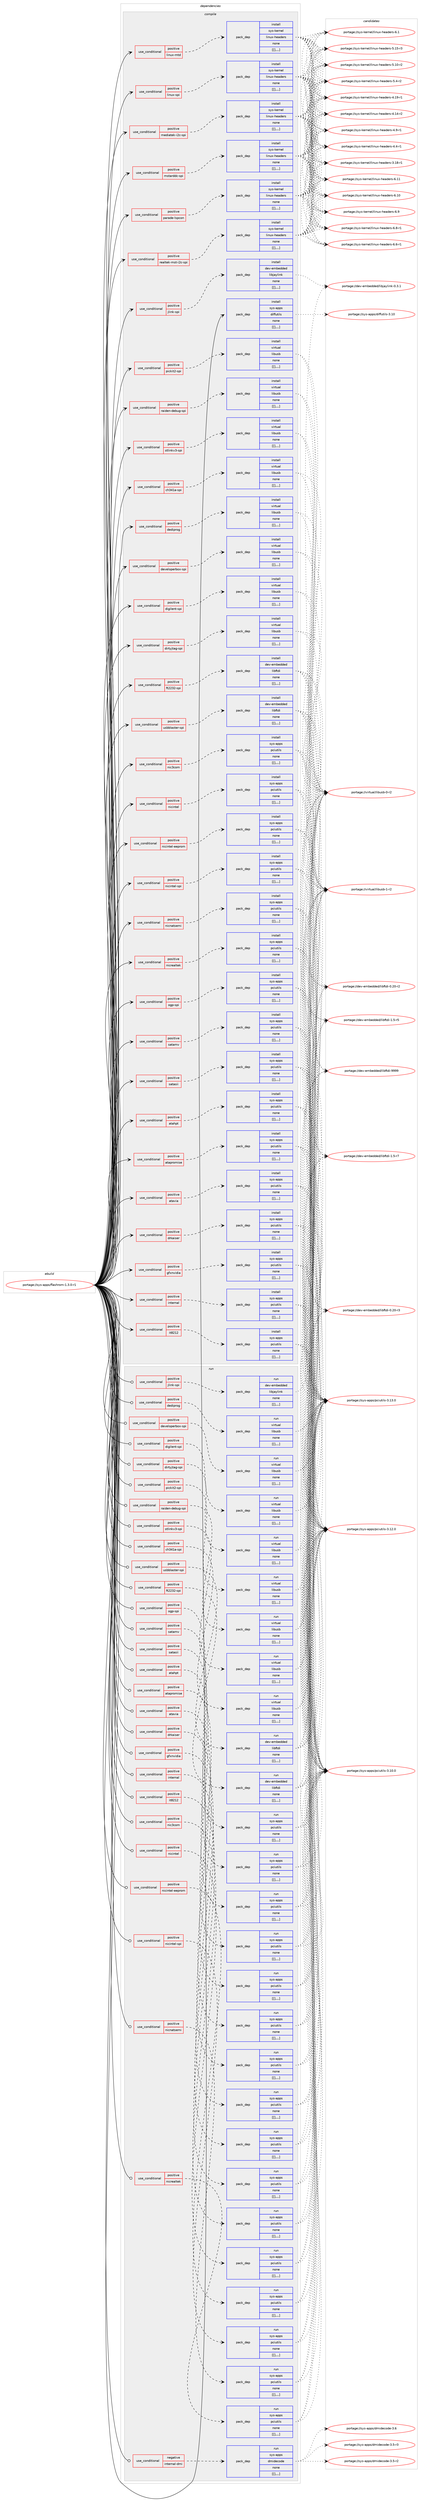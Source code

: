 digraph prolog {

# *************
# Graph options
# *************

newrank=true;
concentrate=true;
compound=true;
graph [rankdir=LR,fontname=Helvetica,fontsize=10,ranksep=1.5];#, ranksep=2.5, nodesep=0.2];
edge  [arrowhead=vee];
node  [fontname=Helvetica,fontsize=10];

# **********
# The ebuild
# **********

subgraph cluster_leftcol {
color=gray;
label=<<i>ebuild</i>>;
id [label="portage://sys-apps/flashrom-1.3.0-r1", color=red, width=4, href="../sys-apps/flashrom-1.3.0-r1.svg"];
}

# ****************
# The dependencies
# ****************

subgraph cluster_midcol {
color=gray;
label=<<i>dependencies</i>>;
subgraph cluster_compile {
fillcolor="#eeeeee";
style=filled;
label=<<i>compile</i>>;
subgraph cond117319 {
dependency442743 [label=<<TABLE BORDER="0" CELLBORDER="1" CELLSPACING="0" CELLPADDING="4"><TR><TD ROWSPAN="3" CELLPADDING="10">use_conditional</TD></TR><TR><TD>positive</TD></TR><TR><TD>atahpt</TD></TR></TABLE>>, shape=none, color=red];
subgraph pack322227 {
dependency442745 [label=<<TABLE BORDER="0" CELLBORDER="1" CELLSPACING="0" CELLPADDING="4" WIDTH="220"><TR><TD ROWSPAN="6" CELLPADDING="30">pack_dep</TD></TR><TR><TD WIDTH="110">install</TD></TR><TR><TD>sys-apps</TD></TR><TR><TD>pciutils</TD></TR><TR><TD>none</TD></TR><TR><TD>[[],,,,]</TD></TR></TABLE>>, shape=none, color=blue];
}
dependency442743:e -> dependency442745:w [weight=20,style="dashed",arrowhead="vee"];
}
id:e -> dependency442743:w [weight=20,style="solid",arrowhead="vee"];
subgraph cond117322 {
dependency442749 [label=<<TABLE BORDER="0" CELLBORDER="1" CELLSPACING="0" CELLPADDING="4"><TR><TD ROWSPAN="3" CELLPADDING="10">use_conditional</TD></TR><TR><TD>positive</TD></TR><TR><TD>atapromise</TD></TR></TABLE>>, shape=none, color=red];
subgraph pack322230 {
dependency442752 [label=<<TABLE BORDER="0" CELLBORDER="1" CELLSPACING="0" CELLPADDING="4" WIDTH="220"><TR><TD ROWSPAN="6" CELLPADDING="30">pack_dep</TD></TR><TR><TD WIDTH="110">install</TD></TR><TR><TD>sys-apps</TD></TR><TR><TD>pciutils</TD></TR><TR><TD>none</TD></TR><TR><TD>[[],,,,]</TD></TR></TABLE>>, shape=none, color=blue];
}
dependency442749:e -> dependency442752:w [weight=20,style="dashed",arrowhead="vee"];
}
id:e -> dependency442749:w [weight=20,style="solid",arrowhead="vee"];
subgraph cond117325 {
dependency442755 [label=<<TABLE BORDER="0" CELLBORDER="1" CELLSPACING="0" CELLPADDING="4"><TR><TD ROWSPAN="3" CELLPADDING="10">use_conditional</TD></TR><TR><TD>positive</TD></TR><TR><TD>atavia</TD></TR></TABLE>>, shape=none, color=red];
subgraph pack322235 {
dependency442762 [label=<<TABLE BORDER="0" CELLBORDER="1" CELLSPACING="0" CELLPADDING="4" WIDTH="220"><TR><TD ROWSPAN="6" CELLPADDING="30">pack_dep</TD></TR><TR><TD WIDTH="110">install</TD></TR><TR><TD>sys-apps</TD></TR><TR><TD>pciutils</TD></TR><TR><TD>none</TD></TR><TR><TD>[[],,,,]</TD></TR></TABLE>>, shape=none, color=blue];
}
dependency442755:e -> dependency442762:w [weight=20,style="dashed",arrowhead="vee"];
}
id:e -> dependency442755:w [weight=20,style="solid",arrowhead="vee"];
subgraph cond117329 {
dependency442767 [label=<<TABLE BORDER="0" CELLBORDER="1" CELLSPACING="0" CELLPADDING="4"><TR><TD ROWSPAN="3" CELLPADDING="10">use_conditional</TD></TR><TR><TD>positive</TD></TR><TR><TD>ch341a-spi</TD></TR></TABLE>>, shape=none, color=red];
subgraph pack322242 {
dependency442773 [label=<<TABLE BORDER="0" CELLBORDER="1" CELLSPACING="0" CELLPADDING="4" WIDTH="220"><TR><TD ROWSPAN="6" CELLPADDING="30">pack_dep</TD></TR><TR><TD WIDTH="110">install</TD></TR><TR><TD>virtual</TD></TR><TR><TD>libusb</TD></TR><TR><TD>none</TD></TR><TR><TD>[[],,,,]</TD></TR></TABLE>>, shape=none, color=blue];
}
dependency442767:e -> dependency442773:w [weight=20,style="dashed",arrowhead="vee"];
}
id:e -> dependency442767:w [weight=20,style="solid",arrowhead="vee"];
subgraph cond117335 {
dependency442781 [label=<<TABLE BORDER="0" CELLBORDER="1" CELLSPACING="0" CELLPADDING="4"><TR><TD ROWSPAN="3" CELLPADDING="10">use_conditional</TD></TR><TR><TD>positive</TD></TR><TR><TD>dediprog</TD></TR></TABLE>>, shape=none, color=red];
subgraph pack322252 {
dependency442786 [label=<<TABLE BORDER="0" CELLBORDER="1" CELLSPACING="0" CELLPADDING="4" WIDTH="220"><TR><TD ROWSPAN="6" CELLPADDING="30">pack_dep</TD></TR><TR><TD WIDTH="110">install</TD></TR><TR><TD>virtual</TD></TR><TR><TD>libusb</TD></TR><TR><TD>none</TD></TR><TR><TD>[[],,,,]</TD></TR></TABLE>>, shape=none, color=blue];
}
dependency442781:e -> dependency442786:w [weight=20,style="dashed",arrowhead="vee"];
}
id:e -> dependency442781:w [weight=20,style="solid",arrowhead="vee"];
subgraph cond117339 {
dependency442795 [label=<<TABLE BORDER="0" CELLBORDER="1" CELLSPACING="0" CELLPADDING="4"><TR><TD ROWSPAN="3" CELLPADDING="10">use_conditional</TD></TR><TR><TD>positive</TD></TR><TR><TD>developerbox-spi</TD></TR></TABLE>>, shape=none, color=red];
subgraph pack322262 {
dependency442800 [label=<<TABLE BORDER="0" CELLBORDER="1" CELLSPACING="0" CELLPADDING="4" WIDTH="220"><TR><TD ROWSPAN="6" CELLPADDING="30">pack_dep</TD></TR><TR><TD WIDTH="110">install</TD></TR><TR><TD>virtual</TD></TR><TR><TD>libusb</TD></TR><TR><TD>none</TD></TR><TR><TD>[[],,,,]</TD></TR></TABLE>>, shape=none, color=blue];
}
dependency442795:e -> dependency442800:w [weight=20,style="dashed",arrowhead="vee"];
}
id:e -> dependency442795:w [weight=20,style="solid",arrowhead="vee"];
subgraph cond117342 {
dependency442809 [label=<<TABLE BORDER="0" CELLBORDER="1" CELLSPACING="0" CELLPADDING="4"><TR><TD ROWSPAN="3" CELLPADDING="10">use_conditional</TD></TR><TR><TD>positive</TD></TR><TR><TD>digilent-spi</TD></TR></TABLE>>, shape=none, color=red];
subgraph pack322272 {
dependency442814 [label=<<TABLE BORDER="0" CELLBORDER="1" CELLSPACING="0" CELLPADDING="4" WIDTH="220"><TR><TD ROWSPAN="6" CELLPADDING="30">pack_dep</TD></TR><TR><TD WIDTH="110">install</TD></TR><TR><TD>virtual</TD></TR><TR><TD>libusb</TD></TR><TR><TD>none</TD></TR><TR><TD>[[],,,,]</TD></TR></TABLE>>, shape=none, color=blue];
}
dependency442809:e -> dependency442814:w [weight=20,style="dashed",arrowhead="vee"];
}
id:e -> dependency442809:w [weight=20,style="solid",arrowhead="vee"];
subgraph cond117344 {
dependency442819 [label=<<TABLE BORDER="0" CELLBORDER="1" CELLSPACING="0" CELLPADDING="4"><TR><TD ROWSPAN="3" CELLPADDING="10">use_conditional</TD></TR><TR><TD>positive</TD></TR><TR><TD>dirtyjtag-spi</TD></TR></TABLE>>, shape=none, color=red];
subgraph pack322279 {
dependency442821 [label=<<TABLE BORDER="0" CELLBORDER="1" CELLSPACING="0" CELLPADDING="4" WIDTH="220"><TR><TD ROWSPAN="6" CELLPADDING="30">pack_dep</TD></TR><TR><TD WIDTH="110">install</TD></TR><TR><TD>virtual</TD></TR><TR><TD>libusb</TD></TR><TR><TD>none</TD></TR><TR><TD>[[],,,,]</TD></TR></TABLE>>, shape=none, color=blue];
}
dependency442819:e -> dependency442821:w [weight=20,style="dashed",arrowhead="vee"];
}
id:e -> dependency442819:w [weight=20,style="solid",arrowhead="vee"];
subgraph cond117347 {
dependency442825 [label=<<TABLE BORDER="0" CELLBORDER="1" CELLSPACING="0" CELLPADDING="4"><TR><TD ROWSPAN="3" CELLPADDING="10">use_conditional</TD></TR><TR><TD>positive</TD></TR><TR><TD>drkaiser</TD></TR></TABLE>>, shape=none, color=red];
subgraph pack322284 {
dependency442827 [label=<<TABLE BORDER="0" CELLBORDER="1" CELLSPACING="0" CELLPADDING="4" WIDTH="220"><TR><TD ROWSPAN="6" CELLPADDING="30">pack_dep</TD></TR><TR><TD WIDTH="110">install</TD></TR><TR><TD>sys-apps</TD></TR><TR><TD>pciutils</TD></TR><TR><TD>none</TD></TR><TR><TD>[[],,,,]</TD></TR></TABLE>>, shape=none, color=blue];
}
dependency442825:e -> dependency442827:w [weight=20,style="dashed",arrowhead="vee"];
}
id:e -> dependency442825:w [weight=20,style="solid",arrowhead="vee"];
subgraph cond117349 {
dependency442829 [label=<<TABLE BORDER="0" CELLBORDER="1" CELLSPACING="0" CELLPADDING="4"><TR><TD ROWSPAN="3" CELLPADDING="10">use_conditional</TD></TR><TR><TD>positive</TD></TR><TR><TD>ft2232-spi</TD></TR></TABLE>>, shape=none, color=red];
subgraph pack322286 {
dependency442831 [label=<<TABLE BORDER="0" CELLBORDER="1" CELLSPACING="0" CELLPADDING="4" WIDTH="220"><TR><TD ROWSPAN="6" CELLPADDING="30">pack_dep</TD></TR><TR><TD WIDTH="110">install</TD></TR><TR><TD>dev-embedded</TD></TR><TR><TD>libftdi</TD></TR><TR><TD>none</TD></TR><TR><TD>[[],,,,]</TD></TR></TABLE>>, shape=none, color=blue];
}
dependency442829:e -> dependency442831:w [weight=20,style="dashed",arrowhead="vee"];
}
id:e -> dependency442829:w [weight=20,style="solid",arrowhead="vee"];
subgraph cond117353 {
dependency442842 [label=<<TABLE BORDER="0" CELLBORDER="1" CELLSPACING="0" CELLPADDING="4"><TR><TD ROWSPAN="3" CELLPADDING="10">use_conditional</TD></TR><TR><TD>positive</TD></TR><TR><TD>gfxnvidia</TD></TR></TABLE>>, shape=none, color=red];
subgraph pack322296 {
dependency442849 [label=<<TABLE BORDER="0" CELLBORDER="1" CELLSPACING="0" CELLPADDING="4" WIDTH="220"><TR><TD ROWSPAN="6" CELLPADDING="30">pack_dep</TD></TR><TR><TD WIDTH="110">install</TD></TR><TR><TD>sys-apps</TD></TR><TR><TD>pciutils</TD></TR><TR><TD>none</TD></TR><TR><TD>[[],,,,]</TD></TR></TABLE>>, shape=none, color=blue];
}
dependency442842:e -> dependency442849:w [weight=20,style="dashed",arrowhead="vee"];
}
id:e -> dependency442842:w [weight=20,style="solid",arrowhead="vee"];
subgraph cond117357 {
dependency442856 [label=<<TABLE BORDER="0" CELLBORDER="1" CELLSPACING="0" CELLPADDING="4"><TR><TD ROWSPAN="3" CELLPADDING="10">use_conditional</TD></TR><TR><TD>positive</TD></TR><TR><TD>internal</TD></TR></TABLE>>, shape=none, color=red];
subgraph pack322306 {
dependency442864 [label=<<TABLE BORDER="0" CELLBORDER="1" CELLSPACING="0" CELLPADDING="4" WIDTH="220"><TR><TD ROWSPAN="6" CELLPADDING="30">pack_dep</TD></TR><TR><TD WIDTH="110">install</TD></TR><TR><TD>sys-apps</TD></TR><TR><TD>pciutils</TD></TR><TR><TD>none</TD></TR><TR><TD>[[],,,,]</TD></TR></TABLE>>, shape=none, color=blue];
}
dependency442856:e -> dependency442864:w [weight=20,style="dashed",arrowhead="vee"];
}
id:e -> dependency442856:w [weight=20,style="solid",arrowhead="vee"];
subgraph cond117361 {
dependency442871 [label=<<TABLE BORDER="0" CELLBORDER="1" CELLSPACING="0" CELLPADDING="4"><TR><TD ROWSPAN="3" CELLPADDING="10">use_conditional</TD></TR><TR><TD>positive</TD></TR><TR><TD>it8212</TD></TR></TABLE>>, shape=none, color=red];
subgraph pack322314 {
dependency442874 [label=<<TABLE BORDER="0" CELLBORDER="1" CELLSPACING="0" CELLPADDING="4" WIDTH="220"><TR><TD ROWSPAN="6" CELLPADDING="30">pack_dep</TD></TR><TR><TD WIDTH="110">install</TD></TR><TR><TD>sys-apps</TD></TR><TR><TD>pciutils</TD></TR><TR><TD>none</TD></TR><TR><TD>[[],,,,]</TD></TR></TABLE>>, shape=none, color=blue];
}
dependency442871:e -> dependency442874:w [weight=20,style="dashed",arrowhead="vee"];
}
id:e -> dependency442871:w [weight=20,style="solid",arrowhead="vee"];
subgraph cond117365 {
dependency442884 [label=<<TABLE BORDER="0" CELLBORDER="1" CELLSPACING="0" CELLPADDING="4"><TR><TD ROWSPAN="3" CELLPADDING="10">use_conditional</TD></TR><TR><TD>positive</TD></TR><TR><TD>jlink-spi</TD></TR></TABLE>>, shape=none, color=red];
subgraph pack322327 {
dependency442891 [label=<<TABLE BORDER="0" CELLBORDER="1" CELLSPACING="0" CELLPADDING="4" WIDTH="220"><TR><TD ROWSPAN="6" CELLPADDING="30">pack_dep</TD></TR><TR><TD WIDTH="110">install</TD></TR><TR><TD>dev-embedded</TD></TR><TR><TD>libjaylink</TD></TR><TR><TD>none</TD></TR><TR><TD>[[],,,,]</TD></TR></TABLE>>, shape=none, color=blue];
}
dependency442884:e -> dependency442891:w [weight=20,style="dashed",arrowhead="vee"];
}
id:e -> dependency442884:w [weight=20,style="solid",arrowhead="vee"];
subgraph cond117370 {
dependency442907 [label=<<TABLE BORDER="0" CELLBORDER="1" CELLSPACING="0" CELLPADDING="4"><TR><TD ROWSPAN="3" CELLPADDING="10">use_conditional</TD></TR><TR><TD>positive</TD></TR><TR><TD>linux-mtd</TD></TR></TABLE>>, shape=none, color=red];
subgraph pack322342 {
dependency442914 [label=<<TABLE BORDER="0" CELLBORDER="1" CELLSPACING="0" CELLPADDING="4" WIDTH="220"><TR><TD ROWSPAN="6" CELLPADDING="30">pack_dep</TD></TR><TR><TD WIDTH="110">install</TD></TR><TR><TD>sys-kernel</TD></TR><TR><TD>linux-headers</TD></TR><TR><TD>none</TD></TR><TR><TD>[[],,,,]</TD></TR></TABLE>>, shape=none, color=blue];
}
dependency442907:e -> dependency442914:w [weight=20,style="dashed",arrowhead="vee"];
}
id:e -> dependency442907:w [weight=20,style="solid",arrowhead="vee"];
subgraph cond117375 {
dependency442928 [label=<<TABLE BORDER="0" CELLBORDER="1" CELLSPACING="0" CELLPADDING="4"><TR><TD ROWSPAN="3" CELLPADDING="10">use_conditional</TD></TR><TR><TD>positive</TD></TR><TR><TD>linux-spi</TD></TR></TABLE>>, shape=none, color=red];
subgraph pack322356 {
dependency442930 [label=<<TABLE BORDER="0" CELLBORDER="1" CELLSPACING="0" CELLPADDING="4" WIDTH="220"><TR><TD ROWSPAN="6" CELLPADDING="30">pack_dep</TD></TR><TR><TD WIDTH="110">install</TD></TR><TR><TD>sys-kernel</TD></TR><TR><TD>linux-headers</TD></TR><TR><TD>none</TD></TR><TR><TD>[[],,,,]</TD></TR></TABLE>>, shape=none, color=blue];
}
dependency442928:e -> dependency442930:w [weight=20,style="dashed",arrowhead="vee"];
}
id:e -> dependency442928:w [weight=20,style="solid",arrowhead="vee"];
subgraph cond117382 {
dependency442937 [label=<<TABLE BORDER="0" CELLBORDER="1" CELLSPACING="0" CELLPADDING="4"><TR><TD ROWSPAN="3" CELLPADDING="10">use_conditional</TD></TR><TR><TD>positive</TD></TR><TR><TD>mediatek-i2c-spi</TD></TR></TABLE>>, shape=none, color=red];
subgraph pack322364 {
dependency442948 [label=<<TABLE BORDER="0" CELLBORDER="1" CELLSPACING="0" CELLPADDING="4" WIDTH="220"><TR><TD ROWSPAN="6" CELLPADDING="30">pack_dep</TD></TR><TR><TD WIDTH="110">install</TD></TR><TR><TD>sys-kernel</TD></TR><TR><TD>linux-headers</TD></TR><TR><TD>none</TD></TR><TR><TD>[[],,,,]</TD></TR></TABLE>>, shape=none, color=blue];
}
dependency442937:e -> dependency442948:w [weight=20,style="dashed",arrowhead="vee"];
}
id:e -> dependency442937:w [weight=20,style="solid",arrowhead="vee"];
subgraph cond117389 {
dependency442957 [label=<<TABLE BORDER="0" CELLBORDER="1" CELLSPACING="0" CELLPADDING="4"><TR><TD ROWSPAN="3" CELLPADDING="10">use_conditional</TD></TR><TR><TD>positive</TD></TR><TR><TD>mstarddc-spi</TD></TR></TABLE>>, shape=none, color=red];
subgraph pack322373 {
dependency442965 [label=<<TABLE BORDER="0" CELLBORDER="1" CELLSPACING="0" CELLPADDING="4" WIDTH="220"><TR><TD ROWSPAN="6" CELLPADDING="30">pack_dep</TD></TR><TR><TD WIDTH="110">install</TD></TR><TR><TD>sys-kernel</TD></TR><TR><TD>linux-headers</TD></TR><TR><TD>none</TD></TR><TR><TD>[[],,,,]</TD></TR></TABLE>>, shape=none, color=blue];
}
dependency442957:e -> dependency442965:w [weight=20,style="dashed",arrowhead="vee"];
}
id:e -> dependency442957:w [weight=20,style="solid",arrowhead="vee"];
subgraph cond117395 {
dependency442974 [label=<<TABLE BORDER="0" CELLBORDER="1" CELLSPACING="0" CELLPADDING="4"><TR><TD ROWSPAN="3" CELLPADDING="10">use_conditional</TD></TR><TR><TD>positive</TD></TR><TR><TD>nic3com</TD></TR></TABLE>>, shape=none, color=red];
subgraph pack322389 {
dependency442985 [label=<<TABLE BORDER="0" CELLBORDER="1" CELLSPACING="0" CELLPADDING="4" WIDTH="220"><TR><TD ROWSPAN="6" CELLPADDING="30">pack_dep</TD></TR><TR><TD WIDTH="110">install</TD></TR><TR><TD>sys-apps</TD></TR><TR><TD>pciutils</TD></TR><TR><TD>none</TD></TR><TR><TD>[[],,,,]</TD></TR></TABLE>>, shape=none, color=blue];
}
dependency442974:e -> dependency442985:w [weight=20,style="dashed",arrowhead="vee"];
}
id:e -> dependency442974:w [weight=20,style="solid",arrowhead="vee"];
subgraph cond117402 {
dependency442990 [label=<<TABLE BORDER="0" CELLBORDER="1" CELLSPACING="0" CELLPADDING="4"><TR><TD ROWSPAN="3" CELLPADDING="10">use_conditional</TD></TR><TR><TD>positive</TD></TR><TR><TD>nicintel</TD></TR></TABLE>>, shape=none, color=red];
subgraph pack322393 {
dependency442994 [label=<<TABLE BORDER="0" CELLBORDER="1" CELLSPACING="0" CELLPADDING="4" WIDTH="220"><TR><TD ROWSPAN="6" CELLPADDING="30">pack_dep</TD></TR><TR><TD WIDTH="110">install</TD></TR><TR><TD>sys-apps</TD></TR><TR><TD>pciutils</TD></TR><TR><TD>none</TD></TR><TR><TD>[[],,,,]</TD></TR></TABLE>>, shape=none, color=blue];
}
dependency442990:e -> dependency442994:w [weight=20,style="dashed",arrowhead="vee"];
}
id:e -> dependency442990:w [weight=20,style="solid",arrowhead="vee"];
subgraph cond117407 {
dependency443003 [label=<<TABLE BORDER="0" CELLBORDER="1" CELLSPACING="0" CELLPADDING="4"><TR><TD ROWSPAN="3" CELLPADDING="10">use_conditional</TD></TR><TR><TD>positive</TD></TR><TR><TD>nicintel-eeprom</TD></TR></TABLE>>, shape=none, color=red];
subgraph pack322415 {
dependency443032 [label=<<TABLE BORDER="0" CELLBORDER="1" CELLSPACING="0" CELLPADDING="4" WIDTH="220"><TR><TD ROWSPAN="6" CELLPADDING="30">pack_dep</TD></TR><TR><TD WIDTH="110">install</TD></TR><TR><TD>sys-apps</TD></TR><TR><TD>pciutils</TD></TR><TR><TD>none</TD></TR><TR><TD>[[],,,,]</TD></TR></TABLE>>, shape=none, color=blue];
}
dependency443003:e -> dependency443032:w [weight=20,style="dashed",arrowhead="vee"];
}
id:e -> dependency443003:w [weight=20,style="solid",arrowhead="vee"];
subgraph cond117424 {
dependency443041 [label=<<TABLE BORDER="0" CELLBORDER="1" CELLSPACING="0" CELLPADDING="4"><TR><TD ROWSPAN="3" CELLPADDING="10">use_conditional</TD></TR><TR><TD>positive</TD></TR><TR><TD>nicintel-spi</TD></TR></TABLE>>, shape=none, color=red];
subgraph pack322422 {
dependency443047 [label=<<TABLE BORDER="0" CELLBORDER="1" CELLSPACING="0" CELLPADDING="4" WIDTH="220"><TR><TD ROWSPAN="6" CELLPADDING="30">pack_dep</TD></TR><TR><TD WIDTH="110">install</TD></TR><TR><TD>sys-apps</TD></TR><TR><TD>pciutils</TD></TR><TR><TD>none</TD></TR><TR><TD>[[],,,,]</TD></TR></TABLE>>, shape=none, color=blue];
}
dependency443041:e -> dependency443047:w [weight=20,style="dashed",arrowhead="vee"];
}
id:e -> dependency443041:w [weight=20,style="solid",arrowhead="vee"];
subgraph cond117429 {
dependency443059 [label=<<TABLE BORDER="0" CELLBORDER="1" CELLSPACING="0" CELLPADDING="4"><TR><TD ROWSPAN="3" CELLPADDING="10">use_conditional</TD></TR><TR><TD>positive</TD></TR><TR><TD>nicnatsemi</TD></TR></TABLE>>, shape=none, color=red];
subgraph pack322438 {
dependency443066 [label=<<TABLE BORDER="0" CELLBORDER="1" CELLSPACING="0" CELLPADDING="4" WIDTH="220"><TR><TD ROWSPAN="6" CELLPADDING="30">pack_dep</TD></TR><TR><TD WIDTH="110">install</TD></TR><TR><TD>sys-apps</TD></TR><TR><TD>pciutils</TD></TR><TR><TD>none</TD></TR><TR><TD>[[],,,,]</TD></TR></TABLE>>, shape=none, color=blue];
}
dependency443059:e -> dependency443066:w [weight=20,style="dashed",arrowhead="vee"];
}
id:e -> dependency443059:w [weight=20,style="solid",arrowhead="vee"];
subgraph cond117434 {
dependency443071 [label=<<TABLE BORDER="0" CELLBORDER="1" CELLSPACING="0" CELLPADDING="4"><TR><TD ROWSPAN="3" CELLPADDING="10">use_conditional</TD></TR><TR><TD>positive</TD></TR><TR><TD>nicrealtek</TD></TR></TABLE>>, shape=none, color=red];
subgraph pack322444 {
dependency443078 [label=<<TABLE BORDER="0" CELLBORDER="1" CELLSPACING="0" CELLPADDING="4" WIDTH="220"><TR><TD ROWSPAN="6" CELLPADDING="30">pack_dep</TD></TR><TR><TD WIDTH="110">install</TD></TR><TR><TD>sys-apps</TD></TR><TR><TD>pciutils</TD></TR><TR><TD>none</TD></TR><TR><TD>[[],,,,]</TD></TR></TABLE>>, shape=none, color=blue];
}
dependency443071:e -> dependency443078:w [weight=20,style="dashed",arrowhead="vee"];
}
id:e -> dependency443071:w [weight=20,style="solid",arrowhead="vee"];
subgraph cond117438 {
dependency443086 [label=<<TABLE BORDER="0" CELLBORDER="1" CELLSPACING="0" CELLPADDING="4"><TR><TD ROWSPAN="3" CELLPADDING="10">use_conditional</TD></TR><TR><TD>positive</TD></TR><TR><TD>ogp-spi</TD></TR></TABLE>>, shape=none, color=red];
subgraph pack322452 {
dependency443090 [label=<<TABLE BORDER="0" CELLBORDER="1" CELLSPACING="0" CELLPADDING="4" WIDTH="220"><TR><TD ROWSPAN="6" CELLPADDING="30">pack_dep</TD></TR><TR><TD WIDTH="110">install</TD></TR><TR><TD>sys-apps</TD></TR><TR><TD>pciutils</TD></TR><TR><TD>none</TD></TR><TR><TD>[[],,,,]</TD></TR></TABLE>>, shape=none, color=blue];
}
dependency443086:e -> dependency443090:w [weight=20,style="dashed",arrowhead="vee"];
}
id:e -> dependency443086:w [weight=20,style="solid",arrowhead="vee"];
subgraph cond117443 {
dependency443097 [label=<<TABLE BORDER="0" CELLBORDER="1" CELLSPACING="0" CELLPADDING="4"><TR><TD ROWSPAN="3" CELLPADDING="10">use_conditional</TD></TR><TR><TD>positive</TD></TR><TR><TD>parade-lspcon</TD></TR></TABLE>>, shape=none, color=red];
subgraph pack322459 {
dependency443102 [label=<<TABLE BORDER="0" CELLBORDER="1" CELLSPACING="0" CELLPADDING="4" WIDTH="220"><TR><TD ROWSPAN="6" CELLPADDING="30">pack_dep</TD></TR><TR><TD WIDTH="110">install</TD></TR><TR><TD>sys-kernel</TD></TR><TR><TD>linux-headers</TD></TR><TR><TD>none</TD></TR><TR><TD>[[],,,,]</TD></TR></TABLE>>, shape=none, color=blue];
}
dependency443097:e -> dependency443102:w [weight=20,style="dashed",arrowhead="vee"];
}
id:e -> dependency443097:w [weight=20,style="solid",arrowhead="vee"];
subgraph cond117448 {
dependency443112 [label=<<TABLE BORDER="0" CELLBORDER="1" CELLSPACING="0" CELLPADDING="4"><TR><TD ROWSPAN="3" CELLPADDING="10">use_conditional</TD></TR><TR><TD>positive</TD></TR><TR><TD>pickit2-spi</TD></TR></TABLE>>, shape=none, color=red];
subgraph pack322466 {
dependency443113 [label=<<TABLE BORDER="0" CELLBORDER="1" CELLSPACING="0" CELLPADDING="4" WIDTH="220"><TR><TD ROWSPAN="6" CELLPADDING="30">pack_dep</TD></TR><TR><TD WIDTH="110">install</TD></TR><TR><TD>virtual</TD></TR><TR><TD>libusb</TD></TR><TR><TD>none</TD></TR><TR><TD>[[],,,,]</TD></TR></TABLE>>, shape=none, color=blue];
}
dependency443112:e -> dependency443113:w [weight=20,style="dashed",arrowhead="vee"];
}
id:e -> dependency443112:w [weight=20,style="solid",arrowhead="vee"];
subgraph cond117452 {
dependency443121 [label=<<TABLE BORDER="0" CELLBORDER="1" CELLSPACING="0" CELLPADDING="4"><TR><TD ROWSPAN="3" CELLPADDING="10">use_conditional</TD></TR><TR><TD>positive</TD></TR><TR><TD>raiden-debug-spi</TD></TR></TABLE>>, shape=none, color=red];
subgraph pack322471 {
dependency443123 [label=<<TABLE BORDER="0" CELLBORDER="1" CELLSPACING="0" CELLPADDING="4" WIDTH="220"><TR><TD ROWSPAN="6" CELLPADDING="30">pack_dep</TD></TR><TR><TD WIDTH="110">install</TD></TR><TR><TD>virtual</TD></TR><TR><TD>libusb</TD></TR><TR><TD>none</TD></TR><TR><TD>[[],,,,]</TD></TR></TABLE>>, shape=none, color=blue];
}
dependency443121:e -> dependency443123:w [weight=20,style="dashed",arrowhead="vee"];
}
id:e -> dependency443121:w [weight=20,style="solid",arrowhead="vee"];
subgraph cond117458 {
dependency443130 [label=<<TABLE BORDER="0" CELLBORDER="1" CELLSPACING="0" CELLPADDING="4"><TR><TD ROWSPAN="3" CELLPADDING="10">use_conditional</TD></TR><TR><TD>positive</TD></TR><TR><TD>realtek-mst-i2c-spi</TD></TR></TABLE>>, shape=none, color=red];
subgraph pack322477 {
dependency443134 [label=<<TABLE BORDER="0" CELLBORDER="1" CELLSPACING="0" CELLPADDING="4" WIDTH="220"><TR><TD ROWSPAN="6" CELLPADDING="30">pack_dep</TD></TR><TR><TD WIDTH="110">install</TD></TR><TR><TD>sys-kernel</TD></TR><TR><TD>linux-headers</TD></TR><TR><TD>none</TD></TR><TR><TD>[[],,,,]</TD></TR></TABLE>>, shape=none, color=blue];
}
dependency443130:e -> dependency443134:w [weight=20,style="dashed",arrowhead="vee"];
}
id:e -> dependency443130:w [weight=20,style="solid",arrowhead="vee"];
subgraph cond117462 {
dependency443145 [label=<<TABLE BORDER="0" CELLBORDER="1" CELLSPACING="0" CELLPADDING="4"><TR><TD ROWSPAN="3" CELLPADDING="10">use_conditional</TD></TR><TR><TD>positive</TD></TR><TR><TD>satamv</TD></TR></TABLE>>, shape=none, color=red];
subgraph pack322486 {
dependency443149 [label=<<TABLE BORDER="0" CELLBORDER="1" CELLSPACING="0" CELLPADDING="4" WIDTH="220"><TR><TD ROWSPAN="6" CELLPADDING="30">pack_dep</TD></TR><TR><TD WIDTH="110">install</TD></TR><TR><TD>sys-apps</TD></TR><TR><TD>pciutils</TD></TR><TR><TD>none</TD></TR><TR><TD>[[],,,,]</TD></TR></TABLE>>, shape=none, color=blue];
}
dependency443145:e -> dependency443149:w [weight=20,style="dashed",arrowhead="vee"];
}
id:e -> dependency443145:w [weight=20,style="solid",arrowhead="vee"];
subgraph cond117467 {
dependency443157 [label=<<TABLE BORDER="0" CELLBORDER="1" CELLSPACING="0" CELLPADDING="4"><TR><TD ROWSPAN="3" CELLPADDING="10">use_conditional</TD></TR><TR><TD>positive</TD></TR><TR><TD>satasii</TD></TR></TABLE>>, shape=none, color=red];
subgraph pack322493 {
dependency443160 [label=<<TABLE BORDER="0" CELLBORDER="1" CELLSPACING="0" CELLPADDING="4" WIDTH="220"><TR><TD ROWSPAN="6" CELLPADDING="30">pack_dep</TD></TR><TR><TD WIDTH="110">install</TD></TR><TR><TD>sys-apps</TD></TR><TR><TD>pciutils</TD></TR><TR><TD>none</TD></TR><TR><TD>[[],,,,]</TD></TR></TABLE>>, shape=none, color=blue];
}
dependency443157:e -> dependency443160:w [weight=20,style="dashed",arrowhead="vee"];
}
id:e -> dependency443157:w [weight=20,style="solid",arrowhead="vee"];
subgraph cond117471 {
dependency443170 [label=<<TABLE BORDER="0" CELLBORDER="1" CELLSPACING="0" CELLPADDING="4"><TR><TD ROWSPAN="3" CELLPADDING="10">use_conditional</TD></TR><TR><TD>positive</TD></TR><TR><TD>stlinkv3-spi</TD></TR></TABLE>>, shape=none, color=red];
subgraph pack322502 {
dependency443171 [label=<<TABLE BORDER="0" CELLBORDER="1" CELLSPACING="0" CELLPADDING="4" WIDTH="220"><TR><TD ROWSPAN="6" CELLPADDING="30">pack_dep</TD></TR><TR><TD WIDTH="110">install</TD></TR><TR><TD>virtual</TD></TR><TR><TD>libusb</TD></TR><TR><TD>none</TD></TR><TR><TD>[[],,,,]</TD></TR></TABLE>>, shape=none, color=blue];
}
dependency443170:e -> dependency443171:w [weight=20,style="dashed",arrowhead="vee"];
}
id:e -> dependency443170:w [weight=20,style="solid",arrowhead="vee"];
subgraph cond117474 {
dependency443178 [label=<<TABLE BORDER="0" CELLBORDER="1" CELLSPACING="0" CELLPADDING="4"><TR><TD ROWSPAN="3" CELLPADDING="10">use_conditional</TD></TR><TR><TD>positive</TD></TR><TR><TD>usbblaster-spi</TD></TR></TABLE>>, shape=none, color=red];
subgraph pack322510 {
dependency443183 [label=<<TABLE BORDER="0" CELLBORDER="1" CELLSPACING="0" CELLPADDING="4" WIDTH="220"><TR><TD ROWSPAN="6" CELLPADDING="30">pack_dep</TD></TR><TR><TD WIDTH="110">install</TD></TR><TR><TD>dev-embedded</TD></TR><TR><TD>libftdi</TD></TR><TR><TD>none</TD></TR><TR><TD>[[],,,,]</TD></TR></TABLE>>, shape=none, color=blue];
}
dependency443178:e -> dependency443183:w [weight=20,style="dashed",arrowhead="vee"];
}
id:e -> dependency443178:w [weight=20,style="solid",arrowhead="vee"];
subgraph pack322516 {
dependency443190 [label=<<TABLE BORDER="0" CELLBORDER="1" CELLSPACING="0" CELLPADDING="4" WIDTH="220"><TR><TD ROWSPAN="6" CELLPADDING="30">pack_dep</TD></TR><TR><TD WIDTH="110">install</TD></TR><TR><TD>sys-apps</TD></TR><TR><TD>diffutils</TD></TR><TR><TD>none</TD></TR><TR><TD>[[],,,,]</TD></TR></TABLE>>, shape=none, color=blue];
}
id:e -> dependency443190:w [weight=20,style="solid",arrowhead="vee"];
}
subgraph cluster_compileandrun {
fillcolor="#eeeeee";
style=filled;
label=<<i>compile and run</i>>;
}
subgraph cluster_run {
fillcolor="#eeeeee";
style=filled;
label=<<i>run</i>>;
subgraph cond117477 {
dependency443196 [label=<<TABLE BORDER="0" CELLBORDER="1" CELLSPACING="0" CELLPADDING="4"><TR><TD ROWSPAN="3" CELLPADDING="10">use_conditional</TD></TR><TR><TD>negative</TD></TR><TR><TD>internal-dmi</TD></TR></TABLE>>, shape=none, color=red];
subgraph pack322525 {
dependency443200 [label=<<TABLE BORDER="0" CELLBORDER="1" CELLSPACING="0" CELLPADDING="4" WIDTH="220"><TR><TD ROWSPAN="6" CELLPADDING="30">pack_dep</TD></TR><TR><TD WIDTH="110">run</TD></TR><TR><TD>sys-apps</TD></TR><TR><TD>dmidecode</TD></TR><TR><TD>none</TD></TR><TR><TD>[[],,,,]</TD></TR></TABLE>>, shape=none, color=blue];
}
dependency443196:e -> dependency443200:w [weight=20,style="dashed",arrowhead="vee"];
}
id:e -> dependency443196:w [weight=20,style="solid",arrowhead="odot"];
subgraph cond117480 {
dependency443207 [label=<<TABLE BORDER="0" CELLBORDER="1" CELLSPACING="0" CELLPADDING="4"><TR><TD ROWSPAN="3" CELLPADDING="10">use_conditional</TD></TR><TR><TD>positive</TD></TR><TR><TD>atahpt</TD></TR></TABLE>>, shape=none, color=red];
subgraph pack322532 {
dependency443210 [label=<<TABLE BORDER="0" CELLBORDER="1" CELLSPACING="0" CELLPADDING="4" WIDTH="220"><TR><TD ROWSPAN="6" CELLPADDING="30">pack_dep</TD></TR><TR><TD WIDTH="110">run</TD></TR><TR><TD>sys-apps</TD></TR><TR><TD>pciutils</TD></TR><TR><TD>none</TD></TR><TR><TD>[[],,,,]</TD></TR></TABLE>>, shape=none, color=blue];
}
dependency443207:e -> dependency443210:w [weight=20,style="dashed",arrowhead="vee"];
}
id:e -> dependency443207:w [weight=20,style="solid",arrowhead="odot"];
subgraph cond117483 {
dependency443214 [label=<<TABLE BORDER="0" CELLBORDER="1" CELLSPACING="0" CELLPADDING="4"><TR><TD ROWSPAN="3" CELLPADDING="10">use_conditional</TD></TR><TR><TD>positive</TD></TR><TR><TD>atapromise</TD></TR></TABLE>>, shape=none, color=red];
subgraph pack322536 {
dependency443218 [label=<<TABLE BORDER="0" CELLBORDER="1" CELLSPACING="0" CELLPADDING="4" WIDTH="220"><TR><TD ROWSPAN="6" CELLPADDING="30">pack_dep</TD></TR><TR><TD WIDTH="110">run</TD></TR><TR><TD>sys-apps</TD></TR><TR><TD>pciutils</TD></TR><TR><TD>none</TD></TR><TR><TD>[[],,,,]</TD></TR></TABLE>>, shape=none, color=blue];
}
dependency443214:e -> dependency443218:w [weight=20,style="dashed",arrowhead="vee"];
}
id:e -> dependency443214:w [weight=20,style="solid",arrowhead="odot"];
subgraph cond117486 {
dependency443224 [label=<<TABLE BORDER="0" CELLBORDER="1" CELLSPACING="0" CELLPADDING="4"><TR><TD ROWSPAN="3" CELLPADDING="10">use_conditional</TD></TR><TR><TD>positive</TD></TR><TR><TD>atavia</TD></TR></TABLE>>, shape=none, color=red];
subgraph pack322541 {
dependency443226 [label=<<TABLE BORDER="0" CELLBORDER="1" CELLSPACING="0" CELLPADDING="4" WIDTH="220"><TR><TD ROWSPAN="6" CELLPADDING="30">pack_dep</TD></TR><TR><TD WIDTH="110">run</TD></TR><TR><TD>sys-apps</TD></TR><TR><TD>pciutils</TD></TR><TR><TD>none</TD></TR><TR><TD>[[],,,,]</TD></TR></TABLE>>, shape=none, color=blue];
}
dependency443224:e -> dependency443226:w [weight=20,style="dashed",arrowhead="vee"];
}
id:e -> dependency443224:w [weight=20,style="solid",arrowhead="odot"];
subgraph cond117488 {
dependency443230 [label=<<TABLE BORDER="0" CELLBORDER="1" CELLSPACING="0" CELLPADDING="4"><TR><TD ROWSPAN="3" CELLPADDING="10">use_conditional</TD></TR><TR><TD>positive</TD></TR><TR><TD>ch341a-spi</TD></TR></TABLE>>, shape=none, color=red];
subgraph pack322546 {
dependency443235 [label=<<TABLE BORDER="0" CELLBORDER="1" CELLSPACING="0" CELLPADDING="4" WIDTH="220"><TR><TD ROWSPAN="6" CELLPADDING="30">pack_dep</TD></TR><TR><TD WIDTH="110">run</TD></TR><TR><TD>virtual</TD></TR><TR><TD>libusb</TD></TR><TR><TD>none</TD></TR><TR><TD>[[],,,,]</TD></TR></TABLE>>, shape=none, color=blue];
}
dependency443230:e -> dependency443235:w [weight=20,style="dashed",arrowhead="vee"];
}
id:e -> dependency443230:w [weight=20,style="solid",arrowhead="odot"];
subgraph cond117492 {
dependency443240 [label=<<TABLE BORDER="0" CELLBORDER="1" CELLSPACING="0" CELLPADDING="4"><TR><TD ROWSPAN="3" CELLPADDING="10">use_conditional</TD></TR><TR><TD>positive</TD></TR><TR><TD>dediprog</TD></TR></TABLE>>, shape=none, color=red];
subgraph pack322551 {
dependency443243 [label=<<TABLE BORDER="0" CELLBORDER="1" CELLSPACING="0" CELLPADDING="4" WIDTH="220"><TR><TD ROWSPAN="6" CELLPADDING="30">pack_dep</TD></TR><TR><TD WIDTH="110">run</TD></TR><TR><TD>virtual</TD></TR><TR><TD>libusb</TD></TR><TR><TD>none</TD></TR><TR><TD>[[],,,,]</TD></TR></TABLE>>, shape=none, color=blue];
}
dependency443240:e -> dependency443243:w [weight=20,style="dashed",arrowhead="vee"];
}
id:e -> dependency443240:w [weight=20,style="solid",arrowhead="odot"];
subgraph cond117497 {
dependency443248 [label=<<TABLE BORDER="0" CELLBORDER="1" CELLSPACING="0" CELLPADDING="4"><TR><TD ROWSPAN="3" CELLPADDING="10">use_conditional</TD></TR><TR><TD>positive</TD></TR><TR><TD>developerbox-spi</TD></TR></TABLE>>, shape=none, color=red];
subgraph pack322555 {
dependency443252 [label=<<TABLE BORDER="0" CELLBORDER="1" CELLSPACING="0" CELLPADDING="4" WIDTH="220"><TR><TD ROWSPAN="6" CELLPADDING="30">pack_dep</TD></TR><TR><TD WIDTH="110">run</TD></TR><TR><TD>virtual</TD></TR><TR><TD>libusb</TD></TR><TR><TD>none</TD></TR><TR><TD>[[],,,,]</TD></TR></TABLE>>, shape=none, color=blue];
}
dependency443248:e -> dependency443252:w [weight=20,style="dashed",arrowhead="vee"];
}
id:e -> dependency443248:w [weight=20,style="solid",arrowhead="odot"];
subgraph cond117501 {
dependency443259 [label=<<TABLE BORDER="0" CELLBORDER="1" CELLSPACING="0" CELLPADDING="4"><TR><TD ROWSPAN="3" CELLPADDING="10">use_conditional</TD></TR><TR><TD>positive</TD></TR><TR><TD>digilent-spi</TD></TR></TABLE>>, shape=none, color=red];
subgraph pack322560 {
dependency443262 [label=<<TABLE BORDER="0" CELLBORDER="1" CELLSPACING="0" CELLPADDING="4" WIDTH="220"><TR><TD ROWSPAN="6" CELLPADDING="30">pack_dep</TD></TR><TR><TD WIDTH="110">run</TD></TR><TR><TD>virtual</TD></TR><TR><TD>libusb</TD></TR><TR><TD>none</TD></TR><TR><TD>[[],,,,]</TD></TR></TABLE>>, shape=none, color=blue];
}
dependency443259:e -> dependency443262:w [weight=20,style="dashed",arrowhead="vee"];
}
id:e -> dependency443259:w [weight=20,style="solid",arrowhead="odot"];
subgraph cond117507 {
dependency443270 [label=<<TABLE BORDER="0" CELLBORDER="1" CELLSPACING="0" CELLPADDING="4"><TR><TD ROWSPAN="3" CELLPADDING="10">use_conditional</TD></TR><TR><TD>positive</TD></TR><TR><TD>dirtyjtag-spi</TD></TR></TABLE>>, shape=none, color=red];
subgraph pack322566 {
dependency443273 [label=<<TABLE BORDER="0" CELLBORDER="1" CELLSPACING="0" CELLPADDING="4" WIDTH="220"><TR><TD ROWSPAN="6" CELLPADDING="30">pack_dep</TD></TR><TR><TD WIDTH="110">run</TD></TR><TR><TD>virtual</TD></TR><TR><TD>libusb</TD></TR><TR><TD>none</TD></TR><TR><TD>[[],,,,]</TD></TR></TABLE>>, shape=none, color=blue];
}
dependency443270:e -> dependency443273:w [weight=20,style="dashed",arrowhead="vee"];
}
id:e -> dependency443270:w [weight=20,style="solid",arrowhead="odot"];
subgraph cond117510 {
dependency443277 [label=<<TABLE BORDER="0" CELLBORDER="1" CELLSPACING="0" CELLPADDING="4"><TR><TD ROWSPAN="3" CELLPADDING="10">use_conditional</TD></TR><TR><TD>positive</TD></TR><TR><TD>drkaiser</TD></TR></TABLE>>, shape=none, color=red];
subgraph pack322569 {
dependency443281 [label=<<TABLE BORDER="0" CELLBORDER="1" CELLSPACING="0" CELLPADDING="4" WIDTH="220"><TR><TD ROWSPAN="6" CELLPADDING="30">pack_dep</TD></TR><TR><TD WIDTH="110">run</TD></TR><TR><TD>sys-apps</TD></TR><TR><TD>pciutils</TD></TR><TR><TD>none</TD></TR><TR><TD>[[],,,,]</TD></TR></TABLE>>, shape=none, color=blue];
}
dependency443277:e -> dependency443281:w [weight=20,style="dashed",arrowhead="vee"];
}
id:e -> dependency443277:w [weight=20,style="solid",arrowhead="odot"];
subgraph cond117516 {
dependency443287 [label=<<TABLE BORDER="0" CELLBORDER="1" CELLSPACING="0" CELLPADDING="4"><TR><TD ROWSPAN="3" CELLPADDING="10">use_conditional</TD></TR><TR><TD>positive</TD></TR><TR><TD>ft2232-spi</TD></TR></TABLE>>, shape=none, color=red];
subgraph pack322574 {
dependency443290 [label=<<TABLE BORDER="0" CELLBORDER="1" CELLSPACING="0" CELLPADDING="4" WIDTH="220"><TR><TD ROWSPAN="6" CELLPADDING="30">pack_dep</TD></TR><TR><TD WIDTH="110">run</TD></TR><TR><TD>dev-embedded</TD></TR><TR><TD>libftdi</TD></TR><TR><TD>none</TD></TR><TR><TD>[[],,,,]</TD></TR></TABLE>>, shape=none, color=blue];
}
dependency443287:e -> dependency443290:w [weight=20,style="dashed",arrowhead="vee"];
}
id:e -> dependency443287:w [weight=20,style="solid",arrowhead="odot"];
subgraph cond117520 {
dependency443296 [label=<<TABLE BORDER="0" CELLBORDER="1" CELLSPACING="0" CELLPADDING="4"><TR><TD ROWSPAN="3" CELLPADDING="10">use_conditional</TD></TR><TR><TD>positive</TD></TR><TR><TD>gfxnvidia</TD></TR></TABLE>>, shape=none, color=red];
subgraph pack322579 {
dependency443301 [label=<<TABLE BORDER="0" CELLBORDER="1" CELLSPACING="0" CELLPADDING="4" WIDTH="220"><TR><TD ROWSPAN="6" CELLPADDING="30">pack_dep</TD></TR><TR><TD WIDTH="110">run</TD></TR><TR><TD>sys-apps</TD></TR><TR><TD>pciutils</TD></TR><TR><TD>none</TD></TR><TR><TD>[[],,,,]</TD></TR></TABLE>>, shape=none, color=blue];
}
dependency443296:e -> dependency443301:w [weight=20,style="dashed",arrowhead="vee"];
}
id:e -> dependency443296:w [weight=20,style="solid",arrowhead="odot"];
subgraph cond117525 {
dependency443306 [label=<<TABLE BORDER="0" CELLBORDER="1" CELLSPACING="0" CELLPADDING="4"><TR><TD ROWSPAN="3" CELLPADDING="10">use_conditional</TD></TR><TR><TD>positive</TD></TR><TR><TD>internal</TD></TR></TABLE>>, shape=none, color=red];
subgraph pack322584 {
dependency443309 [label=<<TABLE BORDER="0" CELLBORDER="1" CELLSPACING="0" CELLPADDING="4" WIDTH="220"><TR><TD ROWSPAN="6" CELLPADDING="30">pack_dep</TD></TR><TR><TD WIDTH="110">run</TD></TR><TR><TD>sys-apps</TD></TR><TR><TD>pciutils</TD></TR><TR><TD>none</TD></TR><TR><TD>[[],,,,]</TD></TR></TABLE>>, shape=none, color=blue];
}
dependency443306:e -> dependency443309:w [weight=20,style="dashed",arrowhead="vee"];
}
id:e -> dependency443306:w [weight=20,style="solid",arrowhead="odot"];
subgraph cond117530 {
dependency443316 [label=<<TABLE BORDER="0" CELLBORDER="1" CELLSPACING="0" CELLPADDING="4"><TR><TD ROWSPAN="3" CELLPADDING="10">use_conditional</TD></TR><TR><TD>positive</TD></TR><TR><TD>it8212</TD></TR></TABLE>>, shape=none, color=red];
subgraph pack322589 {
dependency443320 [label=<<TABLE BORDER="0" CELLBORDER="1" CELLSPACING="0" CELLPADDING="4" WIDTH="220"><TR><TD ROWSPAN="6" CELLPADDING="30">pack_dep</TD></TR><TR><TD WIDTH="110">run</TD></TR><TR><TD>sys-apps</TD></TR><TR><TD>pciutils</TD></TR><TR><TD>none</TD></TR><TR><TD>[[],,,,]</TD></TR></TABLE>>, shape=none, color=blue];
}
dependency443316:e -> dependency443320:w [weight=20,style="dashed",arrowhead="vee"];
}
id:e -> dependency443316:w [weight=20,style="solid",arrowhead="odot"];
subgraph cond117535 {
dependency443326 [label=<<TABLE BORDER="0" CELLBORDER="1" CELLSPACING="0" CELLPADDING="4"><TR><TD ROWSPAN="3" CELLPADDING="10">use_conditional</TD></TR><TR><TD>positive</TD></TR><TR><TD>jlink-spi</TD></TR></TABLE>>, shape=none, color=red];
subgraph pack322594 {
dependency443328 [label=<<TABLE BORDER="0" CELLBORDER="1" CELLSPACING="0" CELLPADDING="4" WIDTH="220"><TR><TD ROWSPAN="6" CELLPADDING="30">pack_dep</TD></TR><TR><TD WIDTH="110">run</TD></TR><TR><TD>dev-embedded</TD></TR><TR><TD>libjaylink</TD></TR><TR><TD>none</TD></TR><TR><TD>[[],,,,]</TD></TR></TABLE>>, shape=none, color=blue];
}
dependency443326:e -> dependency443328:w [weight=20,style="dashed",arrowhead="vee"];
}
id:e -> dependency443326:w [weight=20,style="solid",arrowhead="odot"];
subgraph cond117540 {
dependency443338 [label=<<TABLE BORDER="0" CELLBORDER="1" CELLSPACING="0" CELLPADDING="4"><TR><TD ROWSPAN="3" CELLPADDING="10">use_conditional</TD></TR><TR><TD>positive</TD></TR><TR><TD>nic3com</TD></TR></TABLE>>, shape=none, color=red];
subgraph pack322600 {
dependency443342 [label=<<TABLE BORDER="0" CELLBORDER="1" CELLSPACING="0" CELLPADDING="4" WIDTH="220"><TR><TD ROWSPAN="6" CELLPADDING="30">pack_dep</TD></TR><TR><TD WIDTH="110">run</TD></TR><TR><TD>sys-apps</TD></TR><TR><TD>pciutils</TD></TR><TR><TD>none</TD></TR><TR><TD>[[],,,,]</TD></TR></TABLE>>, shape=none, color=blue];
}
dependency443338:e -> dependency443342:w [weight=20,style="dashed",arrowhead="vee"];
}
id:e -> dependency443338:w [weight=20,style="solid",arrowhead="odot"];
subgraph cond117547 {
dependency443348 [label=<<TABLE BORDER="0" CELLBORDER="1" CELLSPACING="0" CELLPADDING="4"><TR><TD ROWSPAN="3" CELLPADDING="10">use_conditional</TD></TR><TR><TD>positive</TD></TR><TR><TD>nicintel</TD></TR></TABLE>>, shape=none, color=red];
subgraph pack322605 {
dependency443351 [label=<<TABLE BORDER="0" CELLBORDER="1" CELLSPACING="0" CELLPADDING="4" WIDTH="220"><TR><TD ROWSPAN="6" CELLPADDING="30">pack_dep</TD></TR><TR><TD WIDTH="110">run</TD></TR><TR><TD>sys-apps</TD></TR><TR><TD>pciutils</TD></TR><TR><TD>none</TD></TR><TR><TD>[[],,,,]</TD></TR></TABLE>>, shape=none, color=blue];
}
dependency443348:e -> dependency443351:w [weight=20,style="dashed",arrowhead="vee"];
}
id:e -> dependency443348:w [weight=20,style="solid",arrowhead="odot"];
subgraph cond117551 {
dependency443357 [label=<<TABLE BORDER="0" CELLBORDER="1" CELLSPACING="0" CELLPADDING="4"><TR><TD ROWSPAN="3" CELLPADDING="10">use_conditional</TD></TR><TR><TD>positive</TD></TR><TR><TD>nicintel-eeprom</TD></TR></TABLE>>, shape=none, color=red];
subgraph pack322610 {
dependency443362 [label=<<TABLE BORDER="0" CELLBORDER="1" CELLSPACING="0" CELLPADDING="4" WIDTH="220"><TR><TD ROWSPAN="6" CELLPADDING="30">pack_dep</TD></TR><TR><TD WIDTH="110">run</TD></TR><TR><TD>sys-apps</TD></TR><TR><TD>pciutils</TD></TR><TR><TD>none</TD></TR><TR><TD>[[],,,,]</TD></TR></TABLE>>, shape=none, color=blue];
}
dependency443357:e -> dependency443362:w [weight=20,style="dashed",arrowhead="vee"];
}
id:e -> dependency443357:w [weight=20,style="solid",arrowhead="odot"];
subgraph cond117555 {
dependency443367 [label=<<TABLE BORDER="0" CELLBORDER="1" CELLSPACING="0" CELLPADDING="4"><TR><TD ROWSPAN="3" CELLPADDING="10">use_conditional</TD></TR><TR><TD>positive</TD></TR><TR><TD>nicintel-spi</TD></TR></TABLE>>, shape=none, color=red];
subgraph pack322615 {
dependency443371 [label=<<TABLE BORDER="0" CELLBORDER="1" CELLSPACING="0" CELLPADDING="4" WIDTH="220"><TR><TD ROWSPAN="6" CELLPADDING="30">pack_dep</TD></TR><TR><TD WIDTH="110">run</TD></TR><TR><TD>sys-apps</TD></TR><TR><TD>pciutils</TD></TR><TR><TD>none</TD></TR><TR><TD>[[],,,,]</TD></TR></TABLE>>, shape=none, color=blue];
}
dependency443367:e -> dependency443371:w [weight=20,style="dashed",arrowhead="vee"];
}
id:e -> dependency443367:w [weight=20,style="solid",arrowhead="odot"];
subgraph cond117560 {
dependency443376 [label=<<TABLE BORDER="0" CELLBORDER="1" CELLSPACING="0" CELLPADDING="4"><TR><TD ROWSPAN="3" CELLPADDING="10">use_conditional</TD></TR><TR><TD>positive</TD></TR><TR><TD>nicnatsemi</TD></TR></TABLE>>, shape=none, color=red];
subgraph pack322618 {
dependency443377 [label=<<TABLE BORDER="0" CELLBORDER="1" CELLSPACING="0" CELLPADDING="4" WIDTH="220"><TR><TD ROWSPAN="6" CELLPADDING="30">pack_dep</TD></TR><TR><TD WIDTH="110">run</TD></TR><TR><TD>sys-apps</TD></TR><TR><TD>pciutils</TD></TR><TR><TD>none</TD></TR><TR><TD>[[],,,,]</TD></TR></TABLE>>, shape=none, color=blue];
}
dependency443376:e -> dependency443377:w [weight=20,style="dashed",arrowhead="vee"];
}
id:e -> dependency443376:w [weight=20,style="solid",arrowhead="odot"];
subgraph cond117564 {
dependency443384 [label=<<TABLE BORDER="0" CELLBORDER="1" CELLSPACING="0" CELLPADDING="4"><TR><TD ROWSPAN="3" CELLPADDING="10">use_conditional</TD></TR><TR><TD>positive</TD></TR><TR><TD>nicrealtek</TD></TR></TABLE>>, shape=none, color=red];
subgraph pack322623 {
dependency443386 [label=<<TABLE BORDER="0" CELLBORDER="1" CELLSPACING="0" CELLPADDING="4" WIDTH="220"><TR><TD ROWSPAN="6" CELLPADDING="30">pack_dep</TD></TR><TR><TD WIDTH="110">run</TD></TR><TR><TD>sys-apps</TD></TR><TR><TD>pciutils</TD></TR><TR><TD>none</TD></TR><TR><TD>[[],,,,]</TD></TR></TABLE>>, shape=none, color=blue];
}
dependency443384:e -> dependency443386:w [weight=20,style="dashed",arrowhead="vee"];
}
id:e -> dependency443384:w [weight=20,style="solid",arrowhead="odot"];
subgraph cond117568 {
dependency443390 [label=<<TABLE BORDER="0" CELLBORDER="1" CELLSPACING="0" CELLPADDING="4"><TR><TD ROWSPAN="3" CELLPADDING="10">use_conditional</TD></TR><TR><TD>positive</TD></TR><TR><TD>ogp-spi</TD></TR></TABLE>>, shape=none, color=red];
subgraph pack322626 {
dependency443394 [label=<<TABLE BORDER="0" CELLBORDER="1" CELLSPACING="0" CELLPADDING="4" WIDTH="220"><TR><TD ROWSPAN="6" CELLPADDING="30">pack_dep</TD></TR><TR><TD WIDTH="110">run</TD></TR><TR><TD>sys-apps</TD></TR><TR><TD>pciutils</TD></TR><TR><TD>none</TD></TR><TR><TD>[[],,,,]</TD></TR></TABLE>>, shape=none, color=blue];
}
dependency443390:e -> dependency443394:w [weight=20,style="dashed",arrowhead="vee"];
}
id:e -> dependency443390:w [weight=20,style="solid",arrowhead="odot"];
subgraph cond117572 {
dependency443401 [label=<<TABLE BORDER="0" CELLBORDER="1" CELLSPACING="0" CELLPADDING="4"><TR><TD ROWSPAN="3" CELLPADDING="10">use_conditional</TD></TR><TR><TD>positive</TD></TR><TR><TD>pickit2-spi</TD></TR></TABLE>>, shape=none, color=red];
subgraph pack322631 {
dependency443404 [label=<<TABLE BORDER="0" CELLBORDER="1" CELLSPACING="0" CELLPADDING="4" WIDTH="220"><TR><TD ROWSPAN="6" CELLPADDING="30">pack_dep</TD></TR><TR><TD WIDTH="110">run</TD></TR><TR><TD>virtual</TD></TR><TR><TD>libusb</TD></TR><TR><TD>none</TD></TR><TR><TD>[[],,,,]</TD></TR></TABLE>>, shape=none, color=blue];
}
dependency443401:e -> dependency443404:w [weight=20,style="dashed",arrowhead="vee"];
}
id:e -> dependency443401:w [weight=20,style="solid",arrowhead="odot"];
subgraph cond117577 {
dependency443412 [label=<<TABLE BORDER="0" CELLBORDER="1" CELLSPACING="0" CELLPADDING="4"><TR><TD ROWSPAN="3" CELLPADDING="10">use_conditional</TD></TR><TR><TD>positive</TD></TR><TR><TD>raiden-debug-spi</TD></TR></TABLE>>, shape=none, color=red];
subgraph pack322637 {
dependency443416 [label=<<TABLE BORDER="0" CELLBORDER="1" CELLSPACING="0" CELLPADDING="4" WIDTH="220"><TR><TD ROWSPAN="6" CELLPADDING="30">pack_dep</TD></TR><TR><TD WIDTH="110">run</TD></TR><TR><TD>virtual</TD></TR><TR><TD>libusb</TD></TR><TR><TD>none</TD></TR><TR><TD>[[],,,,]</TD></TR></TABLE>>, shape=none, color=blue];
}
dependency443412:e -> dependency443416:w [weight=20,style="dashed",arrowhead="vee"];
}
id:e -> dependency443412:w [weight=20,style="solid",arrowhead="odot"];
subgraph cond117583 {
dependency443422 [label=<<TABLE BORDER="0" CELLBORDER="1" CELLSPACING="0" CELLPADDING="4"><TR><TD ROWSPAN="3" CELLPADDING="10">use_conditional</TD></TR><TR><TD>positive</TD></TR><TR><TD>satamv</TD></TR></TABLE>>, shape=none, color=red];
subgraph pack322642 {
dependency443425 [label=<<TABLE BORDER="0" CELLBORDER="1" CELLSPACING="0" CELLPADDING="4" WIDTH="220"><TR><TD ROWSPAN="6" CELLPADDING="30">pack_dep</TD></TR><TR><TD WIDTH="110">run</TD></TR><TR><TD>sys-apps</TD></TR><TR><TD>pciutils</TD></TR><TR><TD>none</TD></TR><TR><TD>[[],,,,]</TD></TR></TABLE>>, shape=none, color=blue];
}
dependency443422:e -> dependency443425:w [weight=20,style="dashed",arrowhead="vee"];
}
id:e -> dependency443422:w [weight=20,style="solid",arrowhead="odot"];
subgraph cond117588 {
dependency443432 [label=<<TABLE BORDER="0" CELLBORDER="1" CELLSPACING="0" CELLPADDING="4"><TR><TD ROWSPAN="3" CELLPADDING="10">use_conditional</TD></TR><TR><TD>positive</TD></TR><TR><TD>satasii</TD></TR></TABLE>>, shape=none, color=red];
subgraph pack322647 {
dependency443434 [label=<<TABLE BORDER="0" CELLBORDER="1" CELLSPACING="0" CELLPADDING="4" WIDTH="220"><TR><TD ROWSPAN="6" CELLPADDING="30">pack_dep</TD></TR><TR><TD WIDTH="110">run</TD></TR><TR><TD>sys-apps</TD></TR><TR><TD>pciutils</TD></TR><TR><TD>none</TD></TR><TR><TD>[[],,,,]</TD></TR></TABLE>>, shape=none, color=blue];
}
dependency443432:e -> dependency443434:w [weight=20,style="dashed",arrowhead="vee"];
}
id:e -> dependency443432:w [weight=20,style="solid",arrowhead="odot"];
subgraph cond117592 {
dependency443441 [label=<<TABLE BORDER="0" CELLBORDER="1" CELLSPACING="0" CELLPADDING="4"><TR><TD ROWSPAN="3" CELLPADDING="10">use_conditional</TD></TR><TR><TD>positive</TD></TR><TR><TD>stlinkv3-spi</TD></TR></TABLE>>, shape=none, color=red];
subgraph pack322652 {
dependency443444 [label=<<TABLE BORDER="0" CELLBORDER="1" CELLSPACING="0" CELLPADDING="4" WIDTH="220"><TR><TD ROWSPAN="6" CELLPADDING="30">pack_dep</TD></TR><TR><TD WIDTH="110">run</TD></TR><TR><TD>virtual</TD></TR><TR><TD>libusb</TD></TR><TR><TD>none</TD></TR><TR><TD>[[],,,,]</TD></TR></TABLE>>, shape=none, color=blue];
}
dependency443441:e -> dependency443444:w [weight=20,style="dashed",arrowhead="vee"];
}
id:e -> dependency443441:w [weight=20,style="solid",arrowhead="odot"];
subgraph cond117596 {
dependency443449 [label=<<TABLE BORDER="0" CELLBORDER="1" CELLSPACING="0" CELLPADDING="4"><TR><TD ROWSPAN="3" CELLPADDING="10">use_conditional</TD></TR><TR><TD>positive</TD></TR><TR><TD>usbblaster-spi</TD></TR></TABLE>>, shape=none, color=red];
subgraph pack322656 {
dependency443450 [label=<<TABLE BORDER="0" CELLBORDER="1" CELLSPACING="0" CELLPADDING="4" WIDTH="220"><TR><TD ROWSPAN="6" CELLPADDING="30">pack_dep</TD></TR><TR><TD WIDTH="110">run</TD></TR><TR><TD>dev-embedded</TD></TR><TR><TD>libftdi</TD></TR><TR><TD>none</TD></TR><TR><TD>[[],,,,]</TD></TR></TABLE>>, shape=none, color=blue];
}
dependency443449:e -> dependency443450:w [weight=20,style="dashed",arrowhead="vee"];
}
id:e -> dependency443449:w [weight=20,style="solid",arrowhead="odot"];
}
}

# **************
# The candidates
# **************

subgraph cluster_choices {
rank=same;
color=gray;
label=<<i>candidates</i>>;

subgraph choice322345 {
color=black;
nodesep=1;
choice1151211154597112112115471129910511711610510811545514649514648 [label="portage://sys-apps/pciutils-3.13.0", color=red, width=4,href="../sys-apps/pciutils-3.13.0.svg"];
choice1151211154597112112115471129910511711610510811545514649504648 [label="portage://sys-apps/pciutils-3.12.0", color=red, width=4,href="../sys-apps/pciutils-3.12.0.svg"];
choice1151211154597112112115471129910511711610510811545514649484648 [label="portage://sys-apps/pciutils-3.10.0", color=red, width=4,href="../sys-apps/pciutils-3.10.0.svg"];
dependency442745:e -> choice1151211154597112112115471129910511711610510811545514649514648:w [style=dotted,weight="100"];
dependency442745:e -> choice1151211154597112112115471129910511711610510811545514649504648:w [style=dotted,weight="100"];
dependency442745:e -> choice1151211154597112112115471129910511711610510811545514649484648:w [style=dotted,weight="100"];
}
subgraph choice322347 {
color=black;
nodesep=1;
choice1151211154597112112115471129910511711610510811545514649514648 [label="portage://sys-apps/pciutils-3.13.0", color=red, width=4,href="../sys-apps/pciutils-3.13.0.svg"];
choice1151211154597112112115471129910511711610510811545514649504648 [label="portage://sys-apps/pciutils-3.12.0", color=red, width=4,href="../sys-apps/pciutils-3.12.0.svg"];
choice1151211154597112112115471129910511711610510811545514649484648 [label="portage://sys-apps/pciutils-3.10.0", color=red, width=4,href="../sys-apps/pciutils-3.10.0.svg"];
dependency442752:e -> choice1151211154597112112115471129910511711610510811545514649514648:w [style=dotted,weight="100"];
dependency442752:e -> choice1151211154597112112115471129910511711610510811545514649504648:w [style=dotted,weight="100"];
dependency442752:e -> choice1151211154597112112115471129910511711610510811545514649484648:w [style=dotted,weight="100"];
}
subgraph choice322351 {
color=black;
nodesep=1;
choice1151211154597112112115471129910511711610510811545514649514648 [label="portage://sys-apps/pciutils-3.13.0", color=red, width=4,href="../sys-apps/pciutils-3.13.0.svg"];
choice1151211154597112112115471129910511711610510811545514649504648 [label="portage://sys-apps/pciutils-3.12.0", color=red, width=4,href="../sys-apps/pciutils-3.12.0.svg"];
choice1151211154597112112115471129910511711610510811545514649484648 [label="portage://sys-apps/pciutils-3.10.0", color=red, width=4,href="../sys-apps/pciutils-3.10.0.svg"];
dependency442762:e -> choice1151211154597112112115471129910511711610510811545514649514648:w [style=dotted,weight="100"];
dependency442762:e -> choice1151211154597112112115471129910511711610510811545514649504648:w [style=dotted,weight="100"];
dependency442762:e -> choice1151211154597112112115471129910511711610510811545514649484648:w [style=dotted,weight="100"];
}
subgraph choice322355 {
color=black;
nodesep=1;
choice1181051141161179710847108105981171159845494511450 [label="portage://virtual/libusb-1-r2", color=red, width=4,href="../virtual/libusb-1-r2.svg"];
choice1181051141161179710847108105981171159845484511450 [label="portage://virtual/libusb-0-r2", color=red, width=4,href="../virtual/libusb-0-r2.svg"];
dependency442773:e -> choice1181051141161179710847108105981171159845494511450:w [style=dotted,weight="100"];
dependency442773:e -> choice1181051141161179710847108105981171159845484511450:w [style=dotted,weight="100"];
}
subgraph choice322357 {
color=black;
nodesep=1;
choice1181051141161179710847108105981171159845494511450 [label="portage://virtual/libusb-1-r2", color=red, width=4,href="../virtual/libusb-1-r2.svg"];
choice1181051141161179710847108105981171159845484511450 [label="portage://virtual/libusb-0-r2", color=red, width=4,href="../virtual/libusb-0-r2.svg"];
dependency442786:e -> choice1181051141161179710847108105981171159845494511450:w [style=dotted,weight="100"];
dependency442786:e -> choice1181051141161179710847108105981171159845484511450:w [style=dotted,weight="100"];
}
subgraph choice322360 {
color=black;
nodesep=1;
choice1181051141161179710847108105981171159845494511450 [label="portage://virtual/libusb-1-r2", color=red, width=4,href="../virtual/libusb-1-r2.svg"];
choice1181051141161179710847108105981171159845484511450 [label="portage://virtual/libusb-0-r2", color=red, width=4,href="../virtual/libusb-0-r2.svg"];
dependency442800:e -> choice1181051141161179710847108105981171159845494511450:w [style=dotted,weight="100"];
dependency442800:e -> choice1181051141161179710847108105981171159845484511450:w [style=dotted,weight="100"];
}
subgraph choice322364 {
color=black;
nodesep=1;
choice1181051141161179710847108105981171159845494511450 [label="portage://virtual/libusb-1-r2", color=red, width=4,href="../virtual/libusb-1-r2.svg"];
choice1181051141161179710847108105981171159845484511450 [label="portage://virtual/libusb-0-r2", color=red, width=4,href="../virtual/libusb-0-r2.svg"];
dependency442814:e -> choice1181051141161179710847108105981171159845494511450:w [style=dotted,weight="100"];
dependency442814:e -> choice1181051141161179710847108105981171159845484511450:w [style=dotted,weight="100"];
}
subgraph choice322369 {
color=black;
nodesep=1;
choice1181051141161179710847108105981171159845494511450 [label="portage://virtual/libusb-1-r2", color=red, width=4,href="../virtual/libusb-1-r2.svg"];
choice1181051141161179710847108105981171159845484511450 [label="portage://virtual/libusb-0-r2", color=red, width=4,href="../virtual/libusb-0-r2.svg"];
dependency442821:e -> choice1181051141161179710847108105981171159845494511450:w [style=dotted,weight="100"];
dependency442821:e -> choice1181051141161179710847108105981171159845484511450:w [style=dotted,weight="100"];
}
subgraph choice322372 {
color=black;
nodesep=1;
choice1151211154597112112115471129910511711610510811545514649514648 [label="portage://sys-apps/pciutils-3.13.0", color=red, width=4,href="../sys-apps/pciutils-3.13.0.svg"];
choice1151211154597112112115471129910511711610510811545514649504648 [label="portage://sys-apps/pciutils-3.12.0", color=red, width=4,href="../sys-apps/pciutils-3.12.0.svg"];
choice1151211154597112112115471129910511711610510811545514649484648 [label="portage://sys-apps/pciutils-3.10.0", color=red, width=4,href="../sys-apps/pciutils-3.10.0.svg"];
dependency442827:e -> choice1151211154597112112115471129910511711610510811545514649514648:w [style=dotted,weight="100"];
dependency442827:e -> choice1151211154597112112115471129910511711610510811545514649504648:w [style=dotted,weight="100"];
dependency442827:e -> choice1151211154597112112115471129910511711610510811545514649484648:w [style=dotted,weight="100"];
}
subgraph choice322377 {
color=black;
nodesep=1;
choice100101118451011099810110010010110047108105981021161001054557575757 [label="portage://dev-embedded/libftdi-9999", color=red, width=4,href="../dev-embedded/libftdi-9999.svg"];
choice10010111845101109981011001001011004710810598102116100105454946534511455 [label="portage://dev-embedded/libftdi-1.5-r7", color=red, width=4,href="../dev-embedded/libftdi-1.5-r7.svg"];
choice10010111845101109981011001001011004710810598102116100105454946534511453 [label="portage://dev-embedded/libftdi-1.5-r5", color=red, width=4,href="../dev-embedded/libftdi-1.5-r5.svg"];
choice1001011184510110998101100100101100471081059810211610010545484650484511451 [label="portage://dev-embedded/libftdi-0.20-r3", color=red, width=4,href="../dev-embedded/libftdi-0.20-r3.svg"];
choice1001011184510110998101100100101100471081059810211610010545484650484511450 [label="portage://dev-embedded/libftdi-0.20-r2", color=red, width=4,href="../dev-embedded/libftdi-0.20-r2.svg"];
dependency442831:e -> choice100101118451011099810110010010110047108105981021161001054557575757:w [style=dotted,weight="100"];
dependency442831:e -> choice10010111845101109981011001001011004710810598102116100105454946534511455:w [style=dotted,weight="100"];
dependency442831:e -> choice10010111845101109981011001001011004710810598102116100105454946534511453:w [style=dotted,weight="100"];
dependency442831:e -> choice1001011184510110998101100100101100471081059810211610010545484650484511451:w [style=dotted,weight="100"];
dependency442831:e -> choice1001011184510110998101100100101100471081059810211610010545484650484511450:w [style=dotted,weight="100"];
}
subgraph choice322382 {
color=black;
nodesep=1;
choice1151211154597112112115471129910511711610510811545514649514648 [label="portage://sys-apps/pciutils-3.13.0", color=red, width=4,href="../sys-apps/pciutils-3.13.0.svg"];
choice1151211154597112112115471129910511711610510811545514649504648 [label="portage://sys-apps/pciutils-3.12.0", color=red, width=4,href="../sys-apps/pciutils-3.12.0.svg"];
choice1151211154597112112115471129910511711610510811545514649484648 [label="portage://sys-apps/pciutils-3.10.0", color=red, width=4,href="../sys-apps/pciutils-3.10.0.svg"];
dependency442849:e -> choice1151211154597112112115471129910511711610510811545514649514648:w [style=dotted,weight="100"];
dependency442849:e -> choice1151211154597112112115471129910511711610510811545514649504648:w [style=dotted,weight="100"];
dependency442849:e -> choice1151211154597112112115471129910511711610510811545514649484648:w [style=dotted,weight="100"];
}
subgraph choice322385 {
color=black;
nodesep=1;
choice1151211154597112112115471129910511711610510811545514649514648 [label="portage://sys-apps/pciutils-3.13.0", color=red, width=4,href="../sys-apps/pciutils-3.13.0.svg"];
choice1151211154597112112115471129910511711610510811545514649504648 [label="portage://sys-apps/pciutils-3.12.0", color=red, width=4,href="../sys-apps/pciutils-3.12.0.svg"];
choice1151211154597112112115471129910511711610510811545514649484648 [label="portage://sys-apps/pciutils-3.10.0", color=red, width=4,href="../sys-apps/pciutils-3.10.0.svg"];
dependency442864:e -> choice1151211154597112112115471129910511711610510811545514649514648:w [style=dotted,weight="100"];
dependency442864:e -> choice1151211154597112112115471129910511711610510811545514649504648:w [style=dotted,weight="100"];
dependency442864:e -> choice1151211154597112112115471129910511711610510811545514649484648:w [style=dotted,weight="100"];
}
subgraph choice322390 {
color=black;
nodesep=1;
choice1151211154597112112115471129910511711610510811545514649514648 [label="portage://sys-apps/pciutils-3.13.0", color=red, width=4,href="../sys-apps/pciutils-3.13.0.svg"];
choice1151211154597112112115471129910511711610510811545514649504648 [label="portage://sys-apps/pciutils-3.12.0", color=red, width=4,href="../sys-apps/pciutils-3.12.0.svg"];
choice1151211154597112112115471129910511711610510811545514649484648 [label="portage://sys-apps/pciutils-3.10.0", color=red, width=4,href="../sys-apps/pciutils-3.10.0.svg"];
dependency442874:e -> choice1151211154597112112115471129910511711610510811545514649514648:w [style=dotted,weight="100"];
dependency442874:e -> choice1151211154597112112115471129910511711610510811545514649504648:w [style=dotted,weight="100"];
dependency442874:e -> choice1151211154597112112115471129910511711610510811545514649484648:w [style=dotted,weight="100"];
}
subgraph choice322393 {
color=black;
nodesep=1;
choice1001011184510110998101100100101100471081059810697121108105110107454846514649 [label="portage://dev-embedded/libjaylink-0.3.1", color=red, width=4,href="../dev-embedded/libjaylink-0.3.1.svg"];
dependency442891:e -> choice1001011184510110998101100100101100471081059810697121108105110107454846514649:w [style=dotted,weight="100"];
}
subgraph choice322396 {
color=black;
nodesep=1;
choice115121115451071011141101011084710810511011712045104101971001011141154554464949 [label="portage://sys-kernel/linux-headers-6.11", color=red, width=4,href="../sys-kernel/linux-headers-6.11.svg"];
choice115121115451071011141101011084710810511011712045104101971001011141154554464948 [label="portage://sys-kernel/linux-headers-6.10", color=red, width=4,href="../sys-kernel/linux-headers-6.10.svg"];
choice1151211154510710111411010110847108105110117120451041019710010111411545544657 [label="portage://sys-kernel/linux-headers-6.9", color=red, width=4,href="../sys-kernel/linux-headers-6.9.svg"];
choice11512111545107101114110101108471081051101171204510410197100101114115455446564511449 [label="portage://sys-kernel/linux-headers-6.8-r1", color=red, width=4,href="../sys-kernel/linux-headers-6.8-r1.svg"];
choice11512111545107101114110101108471081051101171204510410197100101114115455446544511449 [label="portage://sys-kernel/linux-headers-6.6-r1", color=red, width=4,href="../sys-kernel/linux-headers-6.6-r1.svg"];
choice1151211154510710111411010110847108105110117120451041019710010111411545544649 [label="portage://sys-kernel/linux-headers-6.1", color=red, width=4,href="../sys-kernel/linux-headers-6.1.svg"];
choice1151211154510710111411010110847108105110117120451041019710010111411545534649534511451 [label="portage://sys-kernel/linux-headers-5.15-r3", color=red, width=4,href="../sys-kernel/linux-headers-5.15-r3.svg"];
choice1151211154510710111411010110847108105110117120451041019710010111411545534649484511450 [label="portage://sys-kernel/linux-headers-5.10-r2", color=red, width=4,href="../sys-kernel/linux-headers-5.10-r2.svg"];
choice11512111545107101114110101108471081051101171204510410197100101114115455346524511450 [label="portage://sys-kernel/linux-headers-5.4-r2", color=red, width=4,href="../sys-kernel/linux-headers-5.4-r2.svg"];
choice1151211154510710111411010110847108105110117120451041019710010111411545524649574511449 [label="portage://sys-kernel/linux-headers-4.19-r1", color=red, width=4,href="../sys-kernel/linux-headers-4.19-r1.svg"];
choice1151211154510710111411010110847108105110117120451041019710010111411545524649524511450 [label="portage://sys-kernel/linux-headers-4.14-r2", color=red, width=4,href="../sys-kernel/linux-headers-4.14-r2.svg"];
choice11512111545107101114110101108471081051101171204510410197100101114115455246574511449 [label="portage://sys-kernel/linux-headers-4.9-r1", color=red, width=4,href="../sys-kernel/linux-headers-4.9-r1.svg"];
choice11512111545107101114110101108471081051101171204510410197100101114115455246524511449 [label="portage://sys-kernel/linux-headers-4.4-r1", color=red, width=4,href="../sys-kernel/linux-headers-4.4-r1.svg"];
choice1151211154510710111411010110847108105110117120451041019710010111411545514649564511449 [label="portage://sys-kernel/linux-headers-3.18-r1", color=red, width=4,href="../sys-kernel/linux-headers-3.18-r1.svg"];
dependency442914:e -> choice115121115451071011141101011084710810511011712045104101971001011141154554464949:w [style=dotted,weight="100"];
dependency442914:e -> choice115121115451071011141101011084710810511011712045104101971001011141154554464948:w [style=dotted,weight="100"];
dependency442914:e -> choice1151211154510710111411010110847108105110117120451041019710010111411545544657:w [style=dotted,weight="100"];
dependency442914:e -> choice11512111545107101114110101108471081051101171204510410197100101114115455446564511449:w [style=dotted,weight="100"];
dependency442914:e -> choice11512111545107101114110101108471081051101171204510410197100101114115455446544511449:w [style=dotted,weight="100"];
dependency442914:e -> choice1151211154510710111411010110847108105110117120451041019710010111411545544649:w [style=dotted,weight="100"];
dependency442914:e -> choice1151211154510710111411010110847108105110117120451041019710010111411545534649534511451:w [style=dotted,weight="100"];
dependency442914:e -> choice1151211154510710111411010110847108105110117120451041019710010111411545534649484511450:w [style=dotted,weight="100"];
dependency442914:e -> choice11512111545107101114110101108471081051101171204510410197100101114115455346524511450:w [style=dotted,weight="100"];
dependency442914:e -> choice1151211154510710111411010110847108105110117120451041019710010111411545524649574511449:w [style=dotted,weight="100"];
dependency442914:e -> choice1151211154510710111411010110847108105110117120451041019710010111411545524649524511450:w [style=dotted,weight="100"];
dependency442914:e -> choice11512111545107101114110101108471081051101171204510410197100101114115455246574511449:w [style=dotted,weight="100"];
dependency442914:e -> choice11512111545107101114110101108471081051101171204510410197100101114115455246524511449:w [style=dotted,weight="100"];
dependency442914:e -> choice1151211154510710111411010110847108105110117120451041019710010111411545514649564511449:w [style=dotted,weight="100"];
}
subgraph choice322414 {
color=black;
nodesep=1;
choice115121115451071011141101011084710810511011712045104101971001011141154554464949 [label="portage://sys-kernel/linux-headers-6.11", color=red, width=4,href="../sys-kernel/linux-headers-6.11.svg"];
choice115121115451071011141101011084710810511011712045104101971001011141154554464948 [label="portage://sys-kernel/linux-headers-6.10", color=red, width=4,href="../sys-kernel/linux-headers-6.10.svg"];
choice1151211154510710111411010110847108105110117120451041019710010111411545544657 [label="portage://sys-kernel/linux-headers-6.9", color=red, width=4,href="../sys-kernel/linux-headers-6.9.svg"];
choice11512111545107101114110101108471081051101171204510410197100101114115455446564511449 [label="portage://sys-kernel/linux-headers-6.8-r1", color=red, width=4,href="../sys-kernel/linux-headers-6.8-r1.svg"];
choice11512111545107101114110101108471081051101171204510410197100101114115455446544511449 [label="portage://sys-kernel/linux-headers-6.6-r1", color=red, width=4,href="../sys-kernel/linux-headers-6.6-r1.svg"];
choice1151211154510710111411010110847108105110117120451041019710010111411545544649 [label="portage://sys-kernel/linux-headers-6.1", color=red, width=4,href="../sys-kernel/linux-headers-6.1.svg"];
choice1151211154510710111411010110847108105110117120451041019710010111411545534649534511451 [label="portage://sys-kernel/linux-headers-5.15-r3", color=red, width=4,href="../sys-kernel/linux-headers-5.15-r3.svg"];
choice1151211154510710111411010110847108105110117120451041019710010111411545534649484511450 [label="portage://sys-kernel/linux-headers-5.10-r2", color=red, width=4,href="../sys-kernel/linux-headers-5.10-r2.svg"];
choice11512111545107101114110101108471081051101171204510410197100101114115455346524511450 [label="portage://sys-kernel/linux-headers-5.4-r2", color=red, width=4,href="../sys-kernel/linux-headers-5.4-r2.svg"];
choice1151211154510710111411010110847108105110117120451041019710010111411545524649574511449 [label="portage://sys-kernel/linux-headers-4.19-r1", color=red, width=4,href="../sys-kernel/linux-headers-4.19-r1.svg"];
choice1151211154510710111411010110847108105110117120451041019710010111411545524649524511450 [label="portage://sys-kernel/linux-headers-4.14-r2", color=red, width=4,href="../sys-kernel/linux-headers-4.14-r2.svg"];
choice11512111545107101114110101108471081051101171204510410197100101114115455246574511449 [label="portage://sys-kernel/linux-headers-4.9-r1", color=red, width=4,href="../sys-kernel/linux-headers-4.9-r1.svg"];
choice11512111545107101114110101108471081051101171204510410197100101114115455246524511449 [label="portage://sys-kernel/linux-headers-4.4-r1", color=red, width=4,href="../sys-kernel/linux-headers-4.4-r1.svg"];
choice1151211154510710111411010110847108105110117120451041019710010111411545514649564511449 [label="portage://sys-kernel/linux-headers-3.18-r1", color=red, width=4,href="../sys-kernel/linux-headers-3.18-r1.svg"];
dependency442930:e -> choice115121115451071011141101011084710810511011712045104101971001011141154554464949:w [style=dotted,weight="100"];
dependency442930:e -> choice115121115451071011141101011084710810511011712045104101971001011141154554464948:w [style=dotted,weight="100"];
dependency442930:e -> choice1151211154510710111411010110847108105110117120451041019710010111411545544657:w [style=dotted,weight="100"];
dependency442930:e -> choice11512111545107101114110101108471081051101171204510410197100101114115455446564511449:w [style=dotted,weight="100"];
dependency442930:e -> choice11512111545107101114110101108471081051101171204510410197100101114115455446544511449:w [style=dotted,weight="100"];
dependency442930:e -> choice1151211154510710111411010110847108105110117120451041019710010111411545544649:w [style=dotted,weight="100"];
dependency442930:e -> choice1151211154510710111411010110847108105110117120451041019710010111411545534649534511451:w [style=dotted,weight="100"];
dependency442930:e -> choice1151211154510710111411010110847108105110117120451041019710010111411545534649484511450:w [style=dotted,weight="100"];
dependency442930:e -> choice11512111545107101114110101108471081051101171204510410197100101114115455346524511450:w [style=dotted,weight="100"];
dependency442930:e -> choice1151211154510710111411010110847108105110117120451041019710010111411545524649574511449:w [style=dotted,weight="100"];
dependency442930:e -> choice1151211154510710111411010110847108105110117120451041019710010111411545524649524511450:w [style=dotted,weight="100"];
dependency442930:e -> choice11512111545107101114110101108471081051101171204510410197100101114115455246574511449:w [style=dotted,weight="100"];
dependency442930:e -> choice11512111545107101114110101108471081051101171204510410197100101114115455246524511449:w [style=dotted,weight="100"];
dependency442930:e -> choice1151211154510710111411010110847108105110117120451041019710010111411545514649564511449:w [style=dotted,weight="100"];
}
subgraph choice322428 {
color=black;
nodesep=1;
choice115121115451071011141101011084710810511011712045104101971001011141154554464949 [label="portage://sys-kernel/linux-headers-6.11", color=red, width=4,href="../sys-kernel/linux-headers-6.11.svg"];
choice115121115451071011141101011084710810511011712045104101971001011141154554464948 [label="portage://sys-kernel/linux-headers-6.10", color=red, width=4,href="../sys-kernel/linux-headers-6.10.svg"];
choice1151211154510710111411010110847108105110117120451041019710010111411545544657 [label="portage://sys-kernel/linux-headers-6.9", color=red, width=4,href="../sys-kernel/linux-headers-6.9.svg"];
choice11512111545107101114110101108471081051101171204510410197100101114115455446564511449 [label="portage://sys-kernel/linux-headers-6.8-r1", color=red, width=4,href="../sys-kernel/linux-headers-6.8-r1.svg"];
choice11512111545107101114110101108471081051101171204510410197100101114115455446544511449 [label="portage://sys-kernel/linux-headers-6.6-r1", color=red, width=4,href="../sys-kernel/linux-headers-6.6-r1.svg"];
choice1151211154510710111411010110847108105110117120451041019710010111411545544649 [label="portage://sys-kernel/linux-headers-6.1", color=red, width=4,href="../sys-kernel/linux-headers-6.1.svg"];
choice1151211154510710111411010110847108105110117120451041019710010111411545534649534511451 [label="portage://sys-kernel/linux-headers-5.15-r3", color=red, width=4,href="../sys-kernel/linux-headers-5.15-r3.svg"];
choice1151211154510710111411010110847108105110117120451041019710010111411545534649484511450 [label="portage://sys-kernel/linux-headers-5.10-r2", color=red, width=4,href="../sys-kernel/linux-headers-5.10-r2.svg"];
choice11512111545107101114110101108471081051101171204510410197100101114115455346524511450 [label="portage://sys-kernel/linux-headers-5.4-r2", color=red, width=4,href="../sys-kernel/linux-headers-5.4-r2.svg"];
choice1151211154510710111411010110847108105110117120451041019710010111411545524649574511449 [label="portage://sys-kernel/linux-headers-4.19-r1", color=red, width=4,href="../sys-kernel/linux-headers-4.19-r1.svg"];
choice1151211154510710111411010110847108105110117120451041019710010111411545524649524511450 [label="portage://sys-kernel/linux-headers-4.14-r2", color=red, width=4,href="../sys-kernel/linux-headers-4.14-r2.svg"];
choice11512111545107101114110101108471081051101171204510410197100101114115455246574511449 [label="portage://sys-kernel/linux-headers-4.9-r1", color=red, width=4,href="../sys-kernel/linux-headers-4.9-r1.svg"];
choice11512111545107101114110101108471081051101171204510410197100101114115455246524511449 [label="portage://sys-kernel/linux-headers-4.4-r1", color=red, width=4,href="../sys-kernel/linux-headers-4.4-r1.svg"];
choice1151211154510710111411010110847108105110117120451041019710010111411545514649564511449 [label="portage://sys-kernel/linux-headers-3.18-r1", color=red, width=4,href="../sys-kernel/linux-headers-3.18-r1.svg"];
dependency442948:e -> choice115121115451071011141101011084710810511011712045104101971001011141154554464949:w [style=dotted,weight="100"];
dependency442948:e -> choice115121115451071011141101011084710810511011712045104101971001011141154554464948:w [style=dotted,weight="100"];
dependency442948:e -> choice1151211154510710111411010110847108105110117120451041019710010111411545544657:w [style=dotted,weight="100"];
dependency442948:e -> choice11512111545107101114110101108471081051101171204510410197100101114115455446564511449:w [style=dotted,weight="100"];
dependency442948:e -> choice11512111545107101114110101108471081051101171204510410197100101114115455446544511449:w [style=dotted,weight="100"];
dependency442948:e -> choice1151211154510710111411010110847108105110117120451041019710010111411545544649:w [style=dotted,weight="100"];
dependency442948:e -> choice1151211154510710111411010110847108105110117120451041019710010111411545534649534511451:w [style=dotted,weight="100"];
dependency442948:e -> choice1151211154510710111411010110847108105110117120451041019710010111411545534649484511450:w [style=dotted,weight="100"];
dependency442948:e -> choice11512111545107101114110101108471081051101171204510410197100101114115455346524511450:w [style=dotted,weight="100"];
dependency442948:e -> choice1151211154510710111411010110847108105110117120451041019710010111411545524649574511449:w [style=dotted,weight="100"];
dependency442948:e -> choice1151211154510710111411010110847108105110117120451041019710010111411545524649524511450:w [style=dotted,weight="100"];
dependency442948:e -> choice11512111545107101114110101108471081051101171204510410197100101114115455246574511449:w [style=dotted,weight="100"];
dependency442948:e -> choice11512111545107101114110101108471081051101171204510410197100101114115455246524511449:w [style=dotted,weight="100"];
dependency442948:e -> choice1151211154510710111411010110847108105110117120451041019710010111411545514649564511449:w [style=dotted,weight="100"];
}
subgraph choice322437 {
color=black;
nodesep=1;
choice115121115451071011141101011084710810511011712045104101971001011141154554464949 [label="portage://sys-kernel/linux-headers-6.11", color=red, width=4,href="../sys-kernel/linux-headers-6.11.svg"];
choice115121115451071011141101011084710810511011712045104101971001011141154554464948 [label="portage://sys-kernel/linux-headers-6.10", color=red, width=4,href="../sys-kernel/linux-headers-6.10.svg"];
choice1151211154510710111411010110847108105110117120451041019710010111411545544657 [label="portage://sys-kernel/linux-headers-6.9", color=red, width=4,href="../sys-kernel/linux-headers-6.9.svg"];
choice11512111545107101114110101108471081051101171204510410197100101114115455446564511449 [label="portage://sys-kernel/linux-headers-6.8-r1", color=red, width=4,href="../sys-kernel/linux-headers-6.8-r1.svg"];
choice11512111545107101114110101108471081051101171204510410197100101114115455446544511449 [label="portage://sys-kernel/linux-headers-6.6-r1", color=red, width=4,href="../sys-kernel/linux-headers-6.6-r1.svg"];
choice1151211154510710111411010110847108105110117120451041019710010111411545544649 [label="portage://sys-kernel/linux-headers-6.1", color=red, width=4,href="../sys-kernel/linux-headers-6.1.svg"];
choice1151211154510710111411010110847108105110117120451041019710010111411545534649534511451 [label="portage://sys-kernel/linux-headers-5.15-r3", color=red, width=4,href="../sys-kernel/linux-headers-5.15-r3.svg"];
choice1151211154510710111411010110847108105110117120451041019710010111411545534649484511450 [label="portage://sys-kernel/linux-headers-5.10-r2", color=red, width=4,href="../sys-kernel/linux-headers-5.10-r2.svg"];
choice11512111545107101114110101108471081051101171204510410197100101114115455346524511450 [label="portage://sys-kernel/linux-headers-5.4-r2", color=red, width=4,href="../sys-kernel/linux-headers-5.4-r2.svg"];
choice1151211154510710111411010110847108105110117120451041019710010111411545524649574511449 [label="portage://sys-kernel/linux-headers-4.19-r1", color=red, width=4,href="../sys-kernel/linux-headers-4.19-r1.svg"];
choice1151211154510710111411010110847108105110117120451041019710010111411545524649524511450 [label="portage://sys-kernel/linux-headers-4.14-r2", color=red, width=4,href="../sys-kernel/linux-headers-4.14-r2.svg"];
choice11512111545107101114110101108471081051101171204510410197100101114115455246574511449 [label="portage://sys-kernel/linux-headers-4.9-r1", color=red, width=4,href="../sys-kernel/linux-headers-4.9-r1.svg"];
choice11512111545107101114110101108471081051101171204510410197100101114115455246524511449 [label="portage://sys-kernel/linux-headers-4.4-r1", color=red, width=4,href="../sys-kernel/linux-headers-4.4-r1.svg"];
choice1151211154510710111411010110847108105110117120451041019710010111411545514649564511449 [label="portage://sys-kernel/linux-headers-3.18-r1", color=red, width=4,href="../sys-kernel/linux-headers-3.18-r1.svg"];
dependency442965:e -> choice115121115451071011141101011084710810511011712045104101971001011141154554464949:w [style=dotted,weight="100"];
dependency442965:e -> choice115121115451071011141101011084710810511011712045104101971001011141154554464948:w [style=dotted,weight="100"];
dependency442965:e -> choice1151211154510710111411010110847108105110117120451041019710010111411545544657:w [style=dotted,weight="100"];
dependency442965:e -> choice11512111545107101114110101108471081051101171204510410197100101114115455446564511449:w [style=dotted,weight="100"];
dependency442965:e -> choice11512111545107101114110101108471081051101171204510410197100101114115455446544511449:w [style=dotted,weight="100"];
dependency442965:e -> choice1151211154510710111411010110847108105110117120451041019710010111411545544649:w [style=dotted,weight="100"];
dependency442965:e -> choice1151211154510710111411010110847108105110117120451041019710010111411545534649534511451:w [style=dotted,weight="100"];
dependency442965:e -> choice1151211154510710111411010110847108105110117120451041019710010111411545534649484511450:w [style=dotted,weight="100"];
dependency442965:e -> choice11512111545107101114110101108471081051101171204510410197100101114115455346524511450:w [style=dotted,weight="100"];
dependency442965:e -> choice1151211154510710111411010110847108105110117120451041019710010111411545524649574511449:w [style=dotted,weight="100"];
dependency442965:e -> choice1151211154510710111411010110847108105110117120451041019710010111411545524649524511450:w [style=dotted,weight="100"];
dependency442965:e -> choice11512111545107101114110101108471081051101171204510410197100101114115455246574511449:w [style=dotted,weight="100"];
dependency442965:e -> choice11512111545107101114110101108471081051101171204510410197100101114115455246524511449:w [style=dotted,weight="100"];
dependency442965:e -> choice1151211154510710111411010110847108105110117120451041019710010111411545514649564511449:w [style=dotted,weight="100"];
}
subgraph choice322445 {
color=black;
nodesep=1;
choice1151211154597112112115471129910511711610510811545514649514648 [label="portage://sys-apps/pciutils-3.13.0", color=red, width=4,href="../sys-apps/pciutils-3.13.0.svg"];
choice1151211154597112112115471129910511711610510811545514649504648 [label="portage://sys-apps/pciutils-3.12.0", color=red, width=4,href="../sys-apps/pciutils-3.12.0.svg"];
choice1151211154597112112115471129910511711610510811545514649484648 [label="portage://sys-apps/pciutils-3.10.0", color=red, width=4,href="../sys-apps/pciutils-3.10.0.svg"];
dependency442985:e -> choice1151211154597112112115471129910511711610510811545514649514648:w [style=dotted,weight="100"];
dependency442985:e -> choice1151211154597112112115471129910511711610510811545514649504648:w [style=dotted,weight="100"];
dependency442985:e -> choice1151211154597112112115471129910511711610510811545514649484648:w [style=dotted,weight="100"];
}
subgraph choice322446 {
color=black;
nodesep=1;
choice1151211154597112112115471129910511711610510811545514649514648 [label="portage://sys-apps/pciutils-3.13.0", color=red, width=4,href="../sys-apps/pciutils-3.13.0.svg"];
choice1151211154597112112115471129910511711610510811545514649504648 [label="portage://sys-apps/pciutils-3.12.0", color=red, width=4,href="../sys-apps/pciutils-3.12.0.svg"];
choice1151211154597112112115471129910511711610510811545514649484648 [label="portage://sys-apps/pciutils-3.10.0", color=red, width=4,href="../sys-apps/pciutils-3.10.0.svg"];
dependency442994:e -> choice1151211154597112112115471129910511711610510811545514649514648:w [style=dotted,weight="100"];
dependency442994:e -> choice1151211154597112112115471129910511711610510811545514649504648:w [style=dotted,weight="100"];
dependency442994:e -> choice1151211154597112112115471129910511711610510811545514649484648:w [style=dotted,weight="100"];
}
subgraph choice322448 {
color=black;
nodesep=1;
choice1151211154597112112115471129910511711610510811545514649514648 [label="portage://sys-apps/pciutils-3.13.0", color=red, width=4,href="../sys-apps/pciutils-3.13.0.svg"];
choice1151211154597112112115471129910511711610510811545514649504648 [label="portage://sys-apps/pciutils-3.12.0", color=red, width=4,href="../sys-apps/pciutils-3.12.0.svg"];
choice1151211154597112112115471129910511711610510811545514649484648 [label="portage://sys-apps/pciutils-3.10.0", color=red, width=4,href="../sys-apps/pciutils-3.10.0.svg"];
dependency443032:e -> choice1151211154597112112115471129910511711610510811545514649514648:w [style=dotted,weight="100"];
dependency443032:e -> choice1151211154597112112115471129910511711610510811545514649504648:w [style=dotted,weight="100"];
dependency443032:e -> choice1151211154597112112115471129910511711610510811545514649484648:w [style=dotted,weight="100"];
}
subgraph choice322452 {
color=black;
nodesep=1;
choice1151211154597112112115471129910511711610510811545514649514648 [label="portage://sys-apps/pciutils-3.13.0", color=red, width=4,href="../sys-apps/pciutils-3.13.0.svg"];
choice1151211154597112112115471129910511711610510811545514649504648 [label="portage://sys-apps/pciutils-3.12.0", color=red, width=4,href="../sys-apps/pciutils-3.12.0.svg"];
choice1151211154597112112115471129910511711610510811545514649484648 [label="portage://sys-apps/pciutils-3.10.0", color=red, width=4,href="../sys-apps/pciutils-3.10.0.svg"];
dependency443047:e -> choice1151211154597112112115471129910511711610510811545514649514648:w [style=dotted,weight="100"];
dependency443047:e -> choice1151211154597112112115471129910511711610510811545514649504648:w [style=dotted,weight="100"];
dependency443047:e -> choice1151211154597112112115471129910511711610510811545514649484648:w [style=dotted,weight="100"];
}
subgraph choice322457 {
color=black;
nodesep=1;
choice1151211154597112112115471129910511711610510811545514649514648 [label="portage://sys-apps/pciutils-3.13.0", color=red, width=4,href="../sys-apps/pciutils-3.13.0.svg"];
choice1151211154597112112115471129910511711610510811545514649504648 [label="portage://sys-apps/pciutils-3.12.0", color=red, width=4,href="../sys-apps/pciutils-3.12.0.svg"];
choice1151211154597112112115471129910511711610510811545514649484648 [label="portage://sys-apps/pciutils-3.10.0", color=red, width=4,href="../sys-apps/pciutils-3.10.0.svg"];
dependency443066:e -> choice1151211154597112112115471129910511711610510811545514649514648:w [style=dotted,weight="100"];
dependency443066:e -> choice1151211154597112112115471129910511711610510811545514649504648:w [style=dotted,weight="100"];
dependency443066:e -> choice1151211154597112112115471129910511711610510811545514649484648:w [style=dotted,weight="100"];
}
subgraph choice322460 {
color=black;
nodesep=1;
choice1151211154597112112115471129910511711610510811545514649514648 [label="portage://sys-apps/pciutils-3.13.0", color=red, width=4,href="../sys-apps/pciutils-3.13.0.svg"];
choice1151211154597112112115471129910511711610510811545514649504648 [label="portage://sys-apps/pciutils-3.12.0", color=red, width=4,href="../sys-apps/pciutils-3.12.0.svg"];
choice1151211154597112112115471129910511711610510811545514649484648 [label="portage://sys-apps/pciutils-3.10.0", color=red, width=4,href="../sys-apps/pciutils-3.10.0.svg"];
dependency443078:e -> choice1151211154597112112115471129910511711610510811545514649514648:w [style=dotted,weight="100"];
dependency443078:e -> choice1151211154597112112115471129910511711610510811545514649504648:w [style=dotted,weight="100"];
dependency443078:e -> choice1151211154597112112115471129910511711610510811545514649484648:w [style=dotted,weight="100"];
}
subgraph choice322463 {
color=black;
nodesep=1;
choice1151211154597112112115471129910511711610510811545514649514648 [label="portage://sys-apps/pciutils-3.13.0", color=red, width=4,href="../sys-apps/pciutils-3.13.0.svg"];
choice1151211154597112112115471129910511711610510811545514649504648 [label="portage://sys-apps/pciutils-3.12.0", color=red, width=4,href="../sys-apps/pciutils-3.12.0.svg"];
choice1151211154597112112115471129910511711610510811545514649484648 [label="portage://sys-apps/pciutils-3.10.0", color=red, width=4,href="../sys-apps/pciutils-3.10.0.svg"];
dependency443090:e -> choice1151211154597112112115471129910511711610510811545514649514648:w [style=dotted,weight="100"];
dependency443090:e -> choice1151211154597112112115471129910511711610510811545514649504648:w [style=dotted,weight="100"];
dependency443090:e -> choice1151211154597112112115471129910511711610510811545514649484648:w [style=dotted,weight="100"];
}
subgraph choice322467 {
color=black;
nodesep=1;
choice115121115451071011141101011084710810511011712045104101971001011141154554464949 [label="portage://sys-kernel/linux-headers-6.11", color=red, width=4,href="../sys-kernel/linux-headers-6.11.svg"];
choice115121115451071011141101011084710810511011712045104101971001011141154554464948 [label="portage://sys-kernel/linux-headers-6.10", color=red, width=4,href="../sys-kernel/linux-headers-6.10.svg"];
choice1151211154510710111411010110847108105110117120451041019710010111411545544657 [label="portage://sys-kernel/linux-headers-6.9", color=red, width=4,href="../sys-kernel/linux-headers-6.9.svg"];
choice11512111545107101114110101108471081051101171204510410197100101114115455446564511449 [label="portage://sys-kernel/linux-headers-6.8-r1", color=red, width=4,href="../sys-kernel/linux-headers-6.8-r1.svg"];
choice11512111545107101114110101108471081051101171204510410197100101114115455446544511449 [label="portage://sys-kernel/linux-headers-6.6-r1", color=red, width=4,href="../sys-kernel/linux-headers-6.6-r1.svg"];
choice1151211154510710111411010110847108105110117120451041019710010111411545544649 [label="portage://sys-kernel/linux-headers-6.1", color=red, width=4,href="../sys-kernel/linux-headers-6.1.svg"];
choice1151211154510710111411010110847108105110117120451041019710010111411545534649534511451 [label="portage://sys-kernel/linux-headers-5.15-r3", color=red, width=4,href="../sys-kernel/linux-headers-5.15-r3.svg"];
choice1151211154510710111411010110847108105110117120451041019710010111411545534649484511450 [label="portage://sys-kernel/linux-headers-5.10-r2", color=red, width=4,href="../sys-kernel/linux-headers-5.10-r2.svg"];
choice11512111545107101114110101108471081051101171204510410197100101114115455346524511450 [label="portage://sys-kernel/linux-headers-5.4-r2", color=red, width=4,href="../sys-kernel/linux-headers-5.4-r2.svg"];
choice1151211154510710111411010110847108105110117120451041019710010111411545524649574511449 [label="portage://sys-kernel/linux-headers-4.19-r1", color=red, width=4,href="../sys-kernel/linux-headers-4.19-r1.svg"];
choice1151211154510710111411010110847108105110117120451041019710010111411545524649524511450 [label="portage://sys-kernel/linux-headers-4.14-r2", color=red, width=4,href="../sys-kernel/linux-headers-4.14-r2.svg"];
choice11512111545107101114110101108471081051101171204510410197100101114115455246574511449 [label="portage://sys-kernel/linux-headers-4.9-r1", color=red, width=4,href="../sys-kernel/linux-headers-4.9-r1.svg"];
choice11512111545107101114110101108471081051101171204510410197100101114115455246524511449 [label="portage://sys-kernel/linux-headers-4.4-r1", color=red, width=4,href="../sys-kernel/linux-headers-4.4-r1.svg"];
choice1151211154510710111411010110847108105110117120451041019710010111411545514649564511449 [label="portage://sys-kernel/linux-headers-3.18-r1", color=red, width=4,href="../sys-kernel/linux-headers-3.18-r1.svg"];
dependency443102:e -> choice115121115451071011141101011084710810511011712045104101971001011141154554464949:w [style=dotted,weight="100"];
dependency443102:e -> choice115121115451071011141101011084710810511011712045104101971001011141154554464948:w [style=dotted,weight="100"];
dependency443102:e -> choice1151211154510710111411010110847108105110117120451041019710010111411545544657:w [style=dotted,weight="100"];
dependency443102:e -> choice11512111545107101114110101108471081051101171204510410197100101114115455446564511449:w [style=dotted,weight="100"];
dependency443102:e -> choice11512111545107101114110101108471081051101171204510410197100101114115455446544511449:w [style=dotted,weight="100"];
dependency443102:e -> choice1151211154510710111411010110847108105110117120451041019710010111411545544649:w [style=dotted,weight="100"];
dependency443102:e -> choice1151211154510710111411010110847108105110117120451041019710010111411545534649534511451:w [style=dotted,weight="100"];
dependency443102:e -> choice1151211154510710111411010110847108105110117120451041019710010111411545534649484511450:w [style=dotted,weight="100"];
dependency443102:e -> choice11512111545107101114110101108471081051101171204510410197100101114115455346524511450:w [style=dotted,weight="100"];
dependency443102:e -> choice1151211154510710111411010110847108105110117120451041019710010111411545524649574511449:w [style=dotted,weight="100"];
dependency443102:e -> choice1151211154510710111411010110847108105110117120451041019710010111411545524649524511450:w [style=dotted,weight="100"];
dependency443102:e -> choice11512111545107101114110101108471081051101171204510410197100101114115455246574511449:w [style=dotted,weight="100"];
dependency443102:e -> choice11512111545107101114110101108471081051101171204510410197100101114115455246524511449:w [style=dotted,weight="100"];
dependency443102:e -> choice1151211154510710111411010110847108105110117120451041019710010111411545514649564511449:w [style=dotted,weight="100"];
}
subgraph choice322478 {
color=black;
nodesep=1;
choice1181051141161179710847108105981171159845494511450 [label="portage://virtual/libusb-1-r2", color=red, width=4,href="../virtual/libusb-1-r2.svg"];
choice1181051141161179710847108105981171159845484511450 [label="portage://virtual/libusb-0-r2", color=red, width=4,href="../virtual/libusb-0-r2.svg"];
dependency443113:e -> choice1181051141161179710847108105981171159845494511450:w [style=dotted,weight="100"];
dependency443113:e -> choice1181051141161179710847108105981171159845484511450:w [style=dotted,weight="100"];
}
subgraph choice322481 {
color=black;
nodesep=1;
choice1181051141161179710847108105981171159845494511450 [label="portage://virtual/libusb-1-r2", color=red, width=4,href="../virtual/libusb-1-r2.svg"];
choice1181051141161179710847108105981171159845484511450 [label="portage://virtual/libusb-0-r2", color=red, width=4,href="../virtual/libusb-0-r2.svg"];
dependency443123:e -> choice1181051141161179710847108105981171159845494511450:w [style=dotted,weight="100"];
dependency443123:e -> choice1181051141161179710847108105981171159845484511450:w [style=dotted,weight="100"];
}
subgraph choice322483 {
color=black;
nodesep=1;
choice115121115451071011141101011084710810511011712045104101971001011141154554464949 [label="portage://sys-kernel/linux-headers-6.11", color=red, width=4,href="../sys-kernel/linux-headers-6.11.svg"];
choice115121115451071011141101011084710810511011712045104101971001011141154554464948 [label="portage://sys-kernel/linux-headers-6.10", color=red, width=4,href="../sys-kernel/linux-headers-6.10.svg"];
choice1151211154510710111411010110847108105110117120451041019710010111411545544657 [label="portage://sys-kernel/linux-headers-6.9", color=red, width=4,href="../sys-kernel/linux-headers-6.9.svg"];
choice11512111545107101114110101108471081051101171204510410197100101114115455446564511449 [label="portage://sys-kernel/linux-headers-6.8-r1", color=red, width=4,href="../sys-kernel/linux-headers-6.8-r1.svg"];
choice11512111545107101114110101108471081051101171204510410197100101114115455446544511449 [label="portage://sys-kernel/linux-headers-6.6-r1", color=red, width=4,href="../sys-kernel/linux-headers-6.6-r1.svg"];
choice1151211154510710111411010110847108105110117120451041019710010111411545544649 [label="portage://sys-kernel/linux-headers-6.1", color=red, width=4,href="../sys-kernel/linux-headers-6.1.svg"];
choice1151211154510710111411010110847108105110117120451041019710010111411545534649534511451 [label="portage://sys-kernel/linux-headers-5.15-r3", color=red, width=4,href="../sys-kernel/linux-headers-5.15-r3.svg"];
choice1151211154510710111411010110847108105110117120451041019710010111411545534649484511450 [label="portage://sys-kernel/linux-headers-5.10-r2", color=red, width=4,href="../sys-kernel/linux-headers-5.10-r2.svg"];
choice11512111545107101114110101108471081051101171204510410197100101114115455346524511450 [label="portage://sys-kernel/linux-headers-5.4-r2", color=red, width=4,href="../sys-kernel/linux-headers-5.4-r2.svg"];
choice1151211154510710111411010110847108105110117120451041019710010111411545524649574511449 [label="portage://sys-kernel/linux-headers-4.19-r1", color=red, width=4,href="../sys-kernel/linux-headers-4.19-r1.svg"];
choice1151211154510710111411010110847108105110117120451041019710010111411545524649524511450 [label="portage://sys-kernel/linux-headers-4.14-r2", color=red, width=4,href="../sys-kernel/linux-headers-4.14-r2.svg"];
choice11512111545107101114110101108471081051101171204510410197100101114115455246574511449 [label="portage://sys-kernel/linux-headers-4.9-r1", color=red, width=4,href="../sys-kernel/linux-headers-4.9-r1.svg"];
choice11512111545107101114110101108471081051101171204510410197100101114115455246524511449 [label="portage://sys-kernel/linux-headers-4.4-r1", color=red, width=4,href="../sys-kernel/linux-headers-4.4-r1.svg"];
choice1151211154510710111411010110847108105110117120451041019710010111411545514649564511449 [label="portage://sys-kernel/linux-headers-3.18-r1", color=red, width=4,href="../sys-kernel/linux-headers-3.18-r1.svg"];
dependency443134:e -> choice115121115451071011141101011084710810511011712045104101971001011141154554464949:w [style=dotted,weight="100"];
dependency443134:e -> choice115121115451071011141101011084710810511011712045104101971001011141154554464948:w [style=dotted,weight="100"];
dependency443134:e -> choice1151211154510710111411010110847108105110117120451041019710010111411545544657:w [style=dotted,weight="100"];
dependency443134:e -> choice11512111545107101114110101108471081051101171204510410197100101114115455446564511449:w [style=dotted,weight="100"];
dependency443134:e -> choice11512111545107101114110101108471081051101171204510410197100101114115455446544511449:w [style=dotted,weight="100"];
dependency443134:e -> choice1151211154510710111411010110847108105110117120451041019710010111411545544649:w [style=dotted,weight="100"];
dependency443134:e -> choice1151211154510710111411010110847108105110117120451041019710010111411545534649534511451:w [style=dotted,weight="100"];
dependency443134:e -> choice1151211154510710111411010110847108105110117120451041019710010111411545534649484511450:w [style=dotted,weight="100"];
dependency443134:e -> choice11512111545107101114110101108471081051101171204510410197100101114115455346524511450:w [style=dotted,weight="100"];
dependency443134:e -> choice1151211154510710111411010110847108105110117120451041019710010111411545524649574511449:w [style=dotted,weight="100"];
dependency443134:e -> choice1151211154510710111411010110847108105110117120451041019710010111411545524649524511450:w [style=dotted,weight="100"];
dependency443134:e -> choice11512111545107101114110101108471081051101171204510410197100101114115455246574511449:w [style=dotted,weight="100"];
dependency443134:e -> choice11512111545107101114110101108471081051101171204510410197100101114115455246524511449:w [style=dotted,weight="100"];
dependency443134:e -> choice1151211154510710111411010110847108105110117120451041019710010111411545514649564511449:w [style=dotted,weight="100"];
}
subgraph choice322498 {
color=black;
nodesep=1;
choice1151211154597112112115471129910511711610510811545514649514648 [label="portage://sys-apps/pciutils-3.13.0", color=red, width=4,href="../sys-apps/pciutils-3.13.0.svg"];
choice1151211154597112112115471129910511711610510811545514649504648 [label="portage://sys-apps/pciutils-3.12.0", color=red, width=4,href="../sys-apps/pciutils-3.12.0.svg"];
choice1151211154597112112115471129910511711610510811545514649484648 [label="portage://sys-apps/pciutils-3.10.0", color=red, width=4,href="../sys-apps/pciutils-3.10.0.svg"];
dependency443149:e -> choice1151211154597112112115471129910511711610510811545514649514648:w [style=dotted,weight="100"];
dependency443149:e -> choice1151211154597112112115471129910511711610510811545514649504648:w [style=dotted,weight="100"];
dependency443149:e -> choice1151211154597112112115471129910511711610510811545514649484648:w [style=dotted,weight="100"];
}
subgraph choice322499 {
color=black;
nodesep=1;
choice1151211154597112112115471129910511711610510811545514649514648 [label="portage://sys-apps/pciutils-3.13.0", color=red, width=4,href="../sys-apps/pciutils-3.13.0.svg"];
choice1151211154597112112115471129910511711610510811545514649504648 [label="portage://sys-apps/pciutils-3.12.0", color=red, width=4,href="../sys-apps/pciutils-3.12.0.svg"];
choice1151211154597112112115471129910511711610510811545514649484648 [label="portage://sys-apps/pciutils-3.10.0", color=red, width=4,href="../sys-apps/pciutils-3.10.0.svg"];
dependency443160:e -> choice1151211154597112112115471129910511711610510811545514649514648:w [style=dotted,weight="100"];
dependency443160:e -> choice1151211154597112112115471129910511711610510811545514649504648:w [style=dotted,weight="100"];
dependency443160:e -> choice1151211154597112112115471129910511711610510811545514649484648:w [style=dotted,weight="100"];
}
subgraph choice322503 {
color=black;
nodesep=1;
choice1181051141161179710847108105981171159845494511450 [label="portage://virtual/libusb-1-r2", color=red, width=4,href="../virtual/libusb-1-r2.svg"];
choice1181051141161179710847108105981171159845484511450 [label="portage://virtual/libusb-0-r2", color=red, width=4,href="../virtual/libusb-0-r2.svg"];
dependency443171:e -> choice1181051141161179710847108105981171159845494511450:w [style=dotted,weight="100"];
dependency443171:e -> choice1181051141161179710847108105981171159845484511450:w [style=dotted,weight="100"];
}
subgraph choice322505 {
color=black;
nodesep=1;
choice100101118451011099810110010010110047108105981021161001054557575757 [label="portage://dev-embedded/libftdi-9999", color=red, width=4,href="../dev-embedded/libftdi-9999.svg"];
choice10010111845101109981011001001011004710810598102116100105454946534511455 [label="portage://dev-embedded/libftdi-1.5-r7", color=red, width=4,href="../dev-embedded/libftdi-1.5-r7.svg"];
choice10010111845101109981011001001011004710810598102116100105454946534511453 [label="portage://dev-embedded/libftdi-1.5-r5", color=red, width=4,href="../dev-embedded/libftdi-1.5-r5.svg"];
choice1001011184510110998101100100101100471081059810211610010545484650484511451 [label="portage://dev-embedded/libftdi-0.20-r3", color=red, width=4,href="../dev-embedded/libftdi-0.20-r3.svg"];
choice1001011184510110998101100100101100471081059810211610010545484650484511450 [label="portage://dev-embedded/libftdi-0.20-r2", color=red, width=4,href="../dev-embedded/libftdi-0.20-r2.svg"];
dependency443183:e -> choice100101118451011099810110010010110047108105981021161001054557575757:w [style=dotted,weight="100"];
dependency443183:e -> choice10010111845101109981011001001011004710810598102116100105454946534511455:w [style=dotted,weight="100"];
dependency443183:e -> choice10010111845101109981011001001011004710810598102116100105454946534511453:w [style=dotted,weight="100"];
dependency443183:e -> choice1001011184510110998101100100101100471081059810211610010545484650484511451:w [style=dotted,weight="100"];
dependency443183:e -> choice1001011184510110998101100100101100471081059810211610010545484650484511450:w [style=dotted,weight="100"];
}
subgraph choice322512 {
color=black;
nodesep=1;
choice1151211154597112112115471001051021021171161051081154551464948 [label="portage://sys-apps/diffutils-3.10", color=red, width=4,href="../sys-apps/diffutils-3.10.svg"];
dependency443190:e -> choice1151211154597112112115471001051021021171161051081154551464948:w [style=dotted,weight="100"];
}
subgraph choice322516 {
color=black;
nodesep=1;
choice1151211154597112112115471001091051001019911110010145514654 [label="portage://sys-apps/dmidecode-3.6", color=red, width=4,href="../sys-apps/dmidecode-3.6.svg"];
choice11512111545971121121154710010910510010199111100101455146534511451 [label="portage://sys-apps/dmidecode-3.5-r3", color=red, width=4,href="../sys-apps/dmidecode-3.5-r3.svg"];
choice11512111545971121121154710010910510010199111100101455146534511450 [label="portage://sys-apps/dmidecode-3.5-r2", color=red, width=4,href="../sys-apps/dmidecode-3.5-r2.svg"];
dependency443200:e -> choice1151211154597112112115471001091051001019911110010145514654:w [style=dotted,weight="100"];
dependency443200:e -> choice11512111545971121121154710010910510010199111100101455146534511451:w [style=dotted,weight="100"];
dependency443200:e -> choice11512111545971121121154710010910510010199111100101455146534511450:w [style=dotted,weight="100"];
}
subgraph choice322521 {
color=black;
nodesep=1;
choice1151211154597112112115471129910511711610510811545514649514648 [label="portage://sys-apps/pciutils-3.13.0", color=red, width=4,href="../sys-apps/pciutils-3.13.0.svg"];
choice1151211154597112112115471129910511711610510811545514649504648 [label="portage://sys-apps/pciutils-3.12.0", color=red, width=4,href="../sys-apps/pciutils-3.12.0.svg"];
choice1151211154597112112115471129910511711610510811545514649484648 [label="portage://sys-apps/pciutils-3.10.0", color=red, width=4,href="../sys-apps/pciutils-3.10.0.svg"];
dependency443210:e -> choice1151211154597112112115471129910511711610510811545514649514648:w [style=dotted,weight="100"];
dependency443210:e -> choice1151211154597112112115471129910511711610510811545514649504648:w [style=dotted,weight="100"];
dependency443210:e -> choice1151211154597112112115471129910511711610510811545514649484648:w [style=dotted,weight="100"];
}
subgraph choice322527 {
color=black;
nodesep=1;
choice1151211154597112112115471129910511711610510811545514649514648 [label="portage://sys-apps/pciutils-3.13.0", color=red, width=4,href="../sys-apps/pciutils-3.13.0.svg"];
choice1151211154597112112115471129910511711610510811545514649504648 [label="portage://sys-apps/pciutils-3.12.0", color=red, width=4,href="../sys-apps/pciutils-3.12.0.svg"];
choice1151211154597112112115471129910511711610510811545514649484648 [label="portage://sys-apps/pciutils-3.10.0", color=red, width=4,href="../sys-apps/pciutils-3.10.0.svg"];
dependency443218:e -> choice1151211154597112112115471129910511711610510811545514649514648:w [style=dotted,weight="100"];
dependency443218:e -> choice1151211154597112112115471129910511711610510811545514649504648:w [style=dotted,weight="100"];
dependency443218:e -> choice1151211154597112112115471129910511711610510811545514649484648:w [style=dotted,weight="100"];
}
subgraph choice322531 {
color=black;
nodesep=1;
choice1151211154597112112115471129910511711610510811545514649514648 [label="portage://sys-apps/pciutils-3.13.0", color=red, width=4,href="../sys-apps/pciutils-3.13.0.svg"];
choice1151211154597112112115471129910511711610510811545514649504648 [label="portage://sys-apps/pciutils-3.12.0", color=red, width=4,href="../sys-apps/pciutils-3.12.0.svg"];
choice1151211154597112112115471129910511711610510811545514649484648 [label="portage://sys-apps/pciutils-3.10.0", color=red, width=4,href="../sys-apps/pciutils-3.10.0.svg"];
dependency443226:e -> choice1151211154597112112115471129910511711610510811545514649514648:w [style=dotted,weight="100"];
dependency443226:e -> choice1151211154597112112115471129910511711610510811545514649504648:w [style=dotted,weight="100"];
dependency443226:e -> choice1151211154597112112115471129910511711610510811545514649484648:w [style=dotted,weight="100"];
}
subgraph choice322536 {
color=black;
nodesep=1;
choice1181051141161179710847108105981171159845494511450 [label="portage://virtual/libusb-1-r2", color=red, width=4,href="../virtual/libusb-1-r2.svg"];
choice1181051141161179710847108105981171159845484511450 [label="portage://virtual/libusb-0-r2", color=red, width=4,href="../virtual/libusb-0-r2.svg"];
dependency443235:e -> choice1181051141161179710847108105981171159845494511450:w [style=dotted,weight="100"];
dependency443235:e -> choice1181051141161179710847108105981171159845484511450:w [style=dotted,weight="100"];
}
subgraph choice322540 {
color=black;
nodesep=1;
choice1181051141161179710847108105981171159845494511450 [label="portage://virtual/libusb-1-r2", color=red, width=4,href="../virtual/libusb-1-r2.svg"];
choice1181051141161179710847108105981171159845484511450 [label="portage://virtual/libusb-0-r2", color=red, width=4,href="../virtual/libusb-0-r2.svg"];
dependency443243:e -> choice1181051141161179710847108105981171159845494511450:w [style=dotted,weight="100"];
dependency443243:e -> choice1181051141161179710847108105981171159845484511450:w [style=dotted,weight="100"];
}
subgraph choice322545 {
color=black;
nodesep=1;
choice1181051141161179710847108105981171159845494511450 [label="portage://virtual/libusb-1-r2", color=red, width=4,href="../virtual/libusb-1-r2.svg"];
choice1181051141161179710847108105981171159845484511450 [label="portage://virtual/libusb-0-r2", color=red, width=4,href="../virtual/libusb-0-r2.svg"];
dependency443252:e -> choice1181051141161179710847108105981171159845494511450:w [style=dotted,weight="100"];
dependency443252:e -> choice1181051141161179710847108105981171159845484511450:w [style=dotted,weight="100"];
}
subgraph choice322548 {
color=black;
nodesep=1;
choice1181051141161179710847108105981171159845494511450 [label="portage://virtual/libusb-1-r2", color=red, width=4,href="../virtual/libusb-1-r2.svg"];
choice1181051141161179710847108105981171159845484511450 [label="portage://virtual/libusb-0-r2", color=red, width=4,href="../virtual/libusb-0-r2.svg"];
dependency443262:e -> choice1181051141161179710847108105981171159845494511450:w [style=dotted,weight="100"];
dependency443262:e -> choice1181051141161179710847108105981171159845484511450:w [style=dotted,weight="100"];
}
subgraph choice322552 {
color=black;
nodesep=1;
choice1181051141161179710847108105981171159845494511450 [label="portage://virtual/libusb-1-r2", color=red, width=4,href="../virtual/libusb-1-r2.svg"];
choice1181051141161179710847108105981171159845484511450 [label="portage://virtual/libusb-0-r2", color=red, width=4,href="../virtual/libusb-0-r2.svg"];
dependency443273:e -> choice1181051141161179710847108105981171159845494511450:w [style=dotted,weight="100"];
dependency443273:e -> choice1181051141161179710847108105981171159845484511450:w [style=dotted,weight="100"];
}
subgraph choice322556 {
color=black;
nodesep=1;
choice1151211154597112112115471129910511711610510811545514649514648 [label="portage://sys-apps/pciutils-3.13.0", color=red, width=4,href="../sys-apps/pciutils-3.13.0.svg"];
choice1151211154597112112115471129910511711610510811545514649504648 [label="portage://sys-apps/pciutils-3.12.0", color=red, width=4,href="../sys-apps/pciutils-3.12.0.svg"];
choice1151211154597112112115471129910511711610510811545514649484648 [label="portage://sys-apps/pciutils-3.10.0", color=red, width=4,href="../sys-apps/pciutils-3.10.0.svg"];
dependency443281:e -> choice1151211154597112112115471129910511711610510811545514649514648:w [style=dotted,weight="100"];
dependency443281:e -> choice1151211154597112112115471129910511711610510811545514649504648:w [style=dotted,weight="100"];
dependency443281:e -> choice1151211154597112112115471129910511711610510811545514649484648:w [style=dotted,weight="100"];
}
subgraph choice322561 {
color=black;
nodesep=1;
choice100101118451011099810110010010110047108105981021161001054557575757 [label="portage://dev-embedded/libftdi-9999", color=red, width=4,href="../dev-embedded/libftdi-9999.svg"];
choice10010111845101109981011001001011004710810598102116100105454946534511455 [label="portage://dev-embedded/libftdi-1.5-r7", color=red, width=4,href="../dev-embedded/libftdi-1.5-r7.svg"];
choice10010111845101109981011001001011004710810598102116100105454946534511453 [label="portage://dev-embedded/libftdi-1.5-r5", color=red, width=4,href="../dev-embedded/libftdi-1.5-r5.svg"];
choice1001011184510110998101100100101100471081059810211610010545484650484511451 [label="portage://dev-embedded/libftdi-0.20-r3", color=red, width=4,href="../dev-embedded/libftdi-0.20-r3.svg"];
choice1001011184510110998101100100101100471081059810211610010545484650484511450 [label="portage://dev-embedded/libftdi-0.20-r2", color=red, width=4,href="../dev-embedded/libftdi-0.20-r2.svg"];
dependency443290:e -> choice100101118451011099810110010010110047108105981021161001054557575757:w [style=dotted,weight="100"];
dependency443290:e -> choice10010111845101109981011001001011004710810598102116100105454946534511455:w [style=dotted,weight="100"];
dependency443290:e -> choice10010111845101109981011001001011004710810598102116100105454946534511453:w [style=dotted,weight="100"];
dependency443290:e -> choice1001011184510110998101100100101100471081059810211610010545484650484511451:w [style=dotted,weight="100"];
dependency443290:e -> choice1001011184510110998101100100101100471081059810211610010545484650484511450:w [style=dotted,weight="100"];
}
subgraph choice322570 {
color=black;
nodesep=1;
choice1151211154597112112115471129910511711610510811545514649514648 [label="portage://sys-apps/pciutils-3.13.0", color=red, width=4,href="../sys-apps/pciutils-3.13.0.svg"];
choice1151211154597112112115471129910511711610510811545514649504648 [label="portage://sys-apps/pciutils-3.12.0", color=red, width=4,href="../sys-apps/pciutils-3.12.0.svg"];
choice1151211154597112112115471129910511711610510811545514649484648 [label="portage://sys-apps/pciutils-3.10.0", color=red, width=4,href="../sys-apps/pciutils-3.10.0.svg"];
dependency443301:e -> choice1151211154597112112115471129910511711610510811545514649514648:w [style=dotted,weight="100"];
dependency443301:e -> choice1151211154597112112115471129910511711610510811545514649504648:w [style=dotted,weight="100"];
dependency443301:e -> choice1151211154597112112115471129910511711610510811545514649484648:w [style=dotted,weight="100"];
}
subgraph choice322575 {
color=black;
nodesep=1;
choice1151211154597112112115471129910511711610510811545514649514648 [label="portage://sys-apps/pciutils-3.13.0", color=red, width=4,href="../sys-apps/pciutils-3.13.0.svg"];
choice1151211154597112112115471129910511711610510811545514649504648 [label="portage://sys-apps/pciutils-3.12.0", color=red, width=4,href="../sys-apps/pciutils-3.12.0.svg"];
choice1151211154597112112115471129910511711610510811545514649484648 [label="portage://sys-apps/pciutils-3.10.0", color=red, width=4,href="../sys-apps/pciutils-3.10.0.svg"];
dependency443309:e -> choice1151211154597112112115471129910511711610510811545514649514648:w [style=dotted,weight="100"];
dependency443309:e -> choice1151211154597112112115471129910511711610510811545514649504648:w [style=dotted,weight="100"];
dependency443309:e -> choice1151211154597112112115471129910511711610510811545514649484648:w [style=dotted,weight="100"];
}
subgraph choice322578 {
color=black;
nodesep=1;
choice1151211154597112112115471129910511711610510811545514649514648 [label="portage://sys-apps/pciutils-3.13.0", color=red, width=4,href="../sys-apps/pciutils-3.13.0.svg"];
choice1151211154597112112115471129910511711610510811545514649504648 [label="portage://sys-apps/pciutils-3.12.0", color=red, width=4,href="../sys-apps/pciutils-3.12.0.svg"];
choice1151211154597112112115471129910511711610510811545514649484648 [label="portage://sys-apps/pciutils-3.10.0", color=red, width=4,href="../sys-apps/pciutils-3.10.0.svg"];
dependency443320:e -> choice1151211154597112112115471129910511711610510811545514649514648:w [style=dotted,weight="100"];
dependency443320:e -> choice1151211154597112112115471129910511711610510811545514649504648:w [style=dotted,weight="100"];
dependency443320:e -> choice1151211154597112112115471129910511711610510811545514649484648:w [style=dotted,weight="100"];
}
subgraph choice322582 {
color=black;
nodesep=1;
choice1001011184510110998101100100101100471081059810697121108105110107454846514649 [label="portage://dev-embedded/libjaylink-0.3.1", color=red, width=4,href="../dev-embedded/libjaylink-0.3.1.svg"];
dependency443328:e -> choice1001011184510110998101100100101100471081059810697121108105110107454846514649:w [style=dotted,weight="100"];
}
subgraph choice322587 {
color=black;
nodesep=1;
choice1151211154597112112115471129910511711610510811545514649514648 [label="portage://sys-apps/pciutils-3.13.0", color=red, width=4,href="../sys-apps/pciutils-3.13.0.svg"];
choice1151211154597112112115471129910511711610510811545514649504648 [label="portage://sys-apps/pciutils-3.12.0", color=red, width=4,href="../sys-apps/pciutils-3.12.0.svg"];
choice1151211154597112112115471129910511711610510811545514649484648 [label="portage://sys-apps/pciutils-3.10.0", color=red, width=4,href="../sys-apps/pciutils-3.10.0.svg"];
dependency443342:e -> choice1151211154597112112115471129910511711610510811545514649514648:w [style=dotted,weight="100"];
dependency443342:e -> choice1151211154597112112115471129910511711610510811545514649504648:w [style=dotted,weight="100"];
dependency443342:e -> choice1151211154597112112115471129910511711610510811545514649484648:w [style=dotted,weight="100"];
}
subgraph choice322591 {
color=black;
nodesep=1;
choice1151211154597112112115471129910511711610510811545514649514648 [label="portage://sys-apps/pciutils-3.13.0", color=red, width=4,href="../sys-apps/pciutils-3.13.0.svg"];
choice1151211154597112112115471129910511711610510811545514649504648 [label="portage://sys-apps/pciutils-3.12.0", color=red, width=4,href="../sys-apps/pciutils-3.12.0.svg"];
choice1151211154597112112115471129910511711610510811545514649484648 [label="portage://sys-apps/pciutils-3.10.0", color=red, width=4,href="../sys-apps/pciutils-3.10.0.svg"];
dependency443351:e -> choice1151211154597112112115471129910511711610510811545514649514648:w [style=dotted,weight="100"];
dependency443351:e -> choice1151211154597112112115471129910511711610510811545514649504648:w [style=dotted,weight="100"];
dependency443351:e -> choice1151211154597112112115471129910511711610510811545514649484648:w [style=dotted,weight="100"];
}
subgraph choice322596 {
color=black;
nodesep=1;
choice1151211154597112112115471129910511711610510811545514649514648 [label="portage://sys-apps/pciutils-3.13.0", color=red, width=4,href="../sys-apps/pciutils-3.13.0.svg"];
choice1151211154597112112115471129910511711610510811545514649504648 [label="portage://sys-apps/pciutils-3.12.0", color=red, width=4,href="../sys-apps/pciutils-3.12.0.svg"];
choice1151211154597112112115471129910511711610510811545514649484648 [label="portage://sys-apps/pciutils-3.10.0", color=red, width=4,href="../sys-apps/pciutils-3.10.0.svg"];
dependency443362:e -> choice1151211154597112112115471129910511711610510811545514649514648:w [style=dotted,weight="100"];
dependency443362:e -> choice1151211154597112112115471129910511711610510811545514649504648:w [style=dotted,weight="100"];
dependency443362:e -> choice1151211154597112112115471129910511711610510811545514649484648:w [style=dotted,weight="100"];
}
subgraph choice322600 {
color=black;
nodesep=1;
choice1151211154597112112115471129910511711610510811545514649514648 [label="portage://sys-apps/pciutils-3.13.0", color=red, width=4,href="../sys-apps/pciutils-3.13.0.svg"];
choice1151211154597112112115471129910511711610510811545514649504648 [label="portage://sys-apps/pciutils-3.12.0", color=red, width=4,href="../sys-apps/pciutils-3.12.0.svg"];
choice1151211154597112112115471129910511711610510811545514649484648 [label="portage://sys-apps/pciutils-3.10.0", color=red, width=4,href="../sys-apps/pciutils-3.10.0.svg"];
dependency443371:e -> choice1151211154597112112115471129910511711610510811545514649514648:w [style=dotted,weight="100"];
dependency443371:e -> choice1151211154597112112115471129910511711610510811545514649504648:w [style=dotted,weight="100"];
dependency443371:e -> choice1151211154597112112115471129910511711610510811545514649484648:w [style=dotted,weight="100"];
}
subgraph choice322603 {
color=black;
nodesep=1;
choice1151211154597112112115471129910511711610510811545514649514648 [label="portage://sys-apps/pciutils-3.13.0", color=red, width=4,href="../sys-apps/pciutils-3.13.0.svg"];
choice1151211154597112112115471129910511711610510811545514649504648 [label="portage://sys-apps/pciutils-3.12.0", color=red, width=4,href="../sys-apps/pciutils-3.12.0.svg"];
choice1151211154597112112115471129910511711610510811545514649484648 [label="portage://sys-apps/pciutils-3.10.0", color=red, width=4,href="../sys-apps/pciutils-3.10.0.svg"];
dependency443377:e -> choice1151211154597112112115471129910511711610510811545514649514648:w [style=dotted,weight="100"];
dependency443377:e -> choice1151211154597112112115471129910511711610510811545514649504648:w [style=dotted,weight="100"];
dependency443377:e -> choice1151211154597112112115471129910511711610510811545514649484648:w [style=dotted,weight="100"];
}
subgraph choice322608 {
color=black;
nodesep=1;
choice1151211154597112112115471129910511711610510811545514649514648 [label="portage://sys-apps/pciutils-3.13.0", color=red, width=4,href="../sys-apps/pciutils-3.13.0.svg"];
choice1151211154597112112115471129910511711610510811545514649504648 [label="portage://sys-apps/pciutils-3.12.0", color=red, width=4,href="../sys-apps/pciutils-3.12.0.svg"];
choice1151211154597112112115471129910511711610510811545514649484648 [label="portage://sys-apps/pciutils-3.10.0", color=red, width=4,href="../sys-apps/pciutils-3.10.0.svg"];
dependency443386:e -> choice1151211154597112112115471129910511711610510811545514649514648:w [style=dotted,weight="100"];
dependency443386:e -> choice1151211154597112112115471129910511711610510811545514649504648:w [style=dotted,weight="100"];
dependency443386:e -> choice1151211154597112112115471129910511711610510811545514649484648:w [style=dotted,weight="100"];
}
subgraph choice322613 {
color=black;
nodesep=1;
choice1151211154597112112115471129910511711610510811545514649514648 [label="portage://sys-apps/pciutils-3.13.0", color=red, width=4,href="../sys-apps/pciutils-3.13.0.svg"];
choice1151211154597112112115471129910511711610510811545514649504648 [label="portage://sys-apps/pciutils-3.12.0", color=red, width=4,href="../sys-apps/pciutils-3.12.0.svg"];
choice1151211154597112112115471129910511711610510811545514649484648 [label="portage://sys-apps/pciutils-3.10.0", color=red, width=4,href="../sys-apps/pciutils-3.10.0.svg"];
dependency443394:e -> choice1151211154597112112115471129910511711610510811545514649514648:w [style=dotted,weight="100"];
dependency443394:e -> choice1151211154597112112115471129910511711610510811545514649504648:w [style=dotted,weight="100"];
dependency443394:e -> choice1151211154597112112115471129910511711610510811545514649484648:w [style=dotted,weight="100"];
}
subgraph choice322617 {
color=black;
nodesep=1;
choice1181051141161179710847108105981171159845494511450 [label="portage://virtual/libusb-1-r2", color=red, width=4,href="../virtual/libusb-1-r2.svg"];
choice1181051141161179710847108105981171159845484511450 [label="portage://virtual/libusb-0-r2", color=red, width=4,href="../virtual/libusb-0-r2.svg"];
dependency443404:e -> choice1181051141161179710847108105981171159845494511450:w [style=dotted,weight="100"];
dependency443404:e -> choice1181051141161179710847108105981171159845484511450:w [style=dotted,weight="100"];
}
subgraph choice322620 {
color=black;
nodesep=1;
choice1181051141161179710847108105981171159845494511450 [label="portage://virtual/libusb-1-r2", color=red, width=4,href="../virtual/libusb-1-r2.svg"];
choice1181051141161179710847108105981171159845484511450 [label="portage://virtual/libusb-0-r2", color=red, width=4,href="../virtual/libusb-0-r2.svg"];
dependency443416:e -> choice1181051141161179710847108105981171159845494511450:w [style=dotted,weight="100"];
dependency443416:e -> choice1181051141161179710847108105981171159845484511450:w [style=dotted,weight="100"];
}
subgraph choice322623 {
color=black;
nodesep=1;
choice1151211154597112112115471129910511711610510811545514649514648 [label="portage://sys-apps/pciutils-3.13.0", color=red, width=4,href="../sys-apps/pciutils-3.13.0.svg"];
choice1151211154597112112115471129910511711610510811545514649504648 [label="portage://sys-apps/pciutils-3.12.0", color=red, width=4,href="../sys-apps/pciutils-3.12.0.svg"];
choice1151211154597112112115471129910511711610510811545514649484648 [label="portage://sys-apps/pciutils-3.10.0", color=red, width=4,href="../sys-apps/pciutils-3.10.0.svg"];
dependency443425:e -> choice1151211154597112112115471129910511711610510811545514649514648:w [style=dotted,weight="100"];
dependency443425:e -> choice1151211154597112112115471129910511711610510811545514649504648:w [style=dotted,weight="100"];
dependency443425:e -> choice1151211154597112112115471129910511711610510811545514649484648:w [style=dotted,weight="100"];
}
subgraph choice322628 {
color=black;
nodesep=1;
choice1151211154597112112115471129910511711610510811545514649514648 [label="portage://sys-apps/pciutils-3.13.0", color=red, width=4,href="../sys-apps/pciutils-3.13.0.svg"];
choice1151211154597112112115471129910511711610510811545514649504648 [label="portage://sys-apps/pciutils-3.12.0", color=red, width=4,href="../sys-apps/pciutils-3.12.0.svg"];
choice1151211154597112112115471129910511711610510811545514649484648 [label="portage://sys-apps/pciutils-3.10.0", color=red, width=4,href="../sys-apps/pciutils-3.10.0.svg"];
dependency443434:e -> choice1151211154597112112115471129910511711610510811545514649514648:w [style=dotted,weight="100"];
dependency443434:e -> choice1151211154597112112115471129910511711610510811545514649504648:w [style=dotted,weight="100"];
dependency443434:e -> choice1151211154597112112115471129910511711610510811545514649484648:w [style=dotted,weight="100"];
}
subgraph choice322632 {
color=black;
nodesep=1;
choice1181051141161179710847108105981171159845494511450 [label="portage://virtual/libusb-1-r2", color=red, width=4,href="../virtual/libusb-1-r2.svg"];
choice1181051141161179710847108105981171159845484511450 [label="portage://virtual/libusb-0-r2", color=red, width=4,href="../virtual/libusb-0-r2.svg"];
dependency443444:e -> choice1181051141161179710847108105981171159845494511450:w [style=dotted,weight="100"];
dependency443444:e -> choice1181051141161179710847108105981171159845484511450:w [style=dotted,weight="100"];
}
subgraph choice322636 {
color=black;
nodesep=1;
choice100101118451011099810110010010110047108105981021161001054557575757 [label="portage://dev-embedded/libftdi-9999", color=red, width=4,href="../dev-embedded/libftdi-9999.svg"];
choice10010111845101109981011001001011004710810598102116100105454946534511455 [label="portage://dev-embedded/libftdi-1.5-r7", color=red, width=4,href="../dev-embedded/libftdi-1.5-r7.svg"];
choice10010111845101109981011001001011004710810598102116100105454946534511453 [label="portage://dev-embedded/libftdi-1.5-r5", color=red, width=4,href="../dev-embedded/libftdi-1.5-r5.svg"];
choice1001011184510110998101100100101100471081059810211610010545484650484511451 [label="portage://dev-embedded/libftdi-0.20-r3", color=red, width=4,href="../dev-embedded/libftdi-0.20-r3.svg"];
choice1001011184510110998101100100101100471081059810211610010545484650484511450 [label="portage://dev-embedded/libftdi-0.20-r2", color=red, width=4,href="../dev-embedded/libftdi-0.20-r2.svg"];
dependency443450:e -> choice100101118451011099810110010010110047108105981021161001054557575757:w [style=dotted,weight="100"];
dependency443450:e -> choice10010111845101109981011001001011004710810598102116100105454946534511455:w [style=dotted,weight="100"];
dependency443450:e -> choice10010111845101109981011001001011004710810598102116100105454946534511453:w [style=dotted,weight="100"];
dependency443450:e -> choice1001011184510110998101100100101100471081059810211610010545484650484511451:w [style=dotted,weight="100"];
dependency443450:e -> choice1001011184510110998101100100101100471081059810211610010545484650484511450:w [style=dotted,weight="100"];
}
}

}
